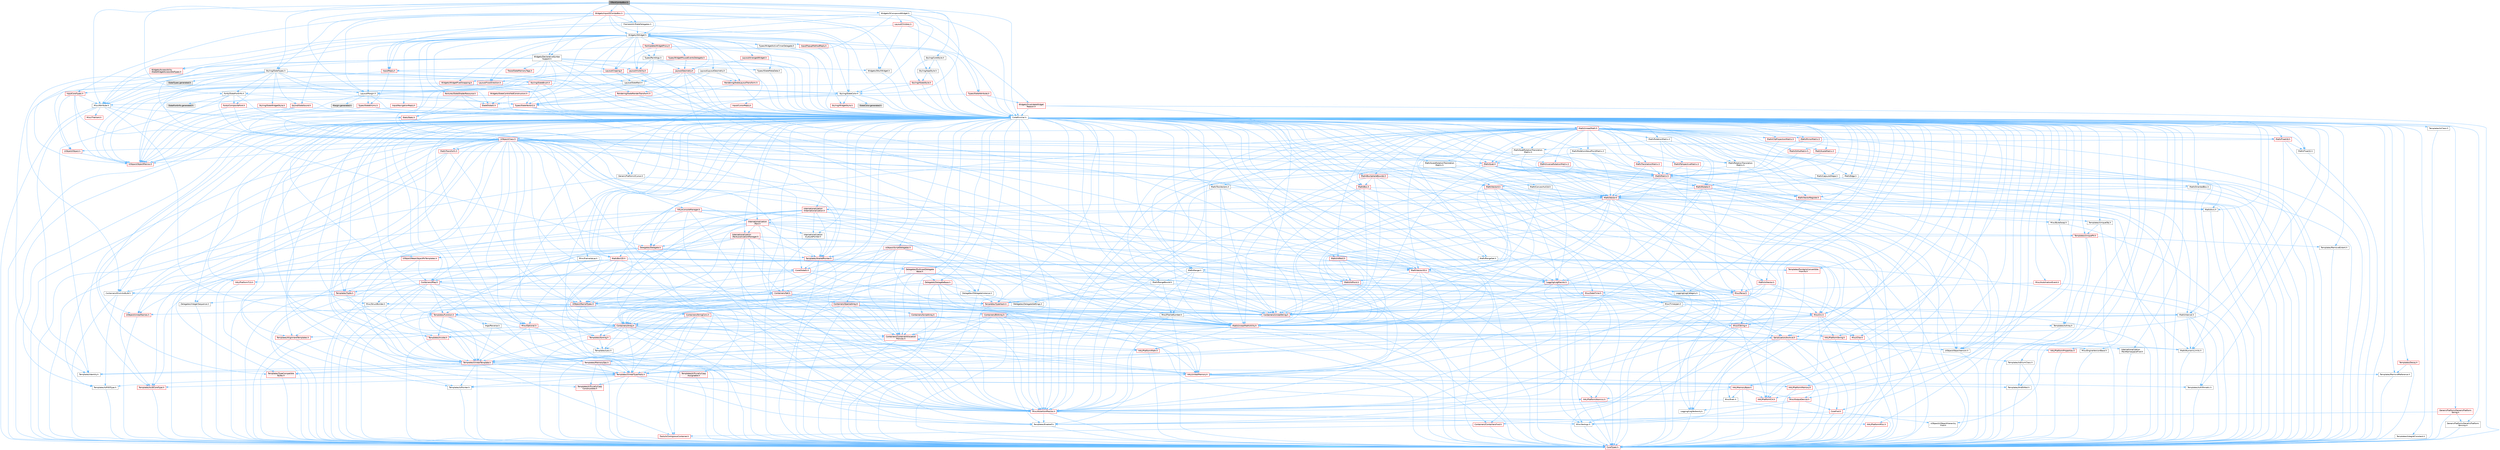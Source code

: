 digraph "STextComboBox.h"
{
 // INTERACTIVE_SVG=YES
 // LATEX_PDF_SIZE
  bgcolor="transparent";
  edge [fontname=Helvetica,fontsize=10,labelfontname=Helvetica,labelfontsize=10];
  node [fontname=Helvetica,fontsize=10,shape=box,height=0.2,width=0.4];
  Node1 [id="Node000001",label="STextComboBox.h",height=0.2,width=0.4,color="gray40", fillcolor="grey60", style="filled", fontcolor="black",tooltip=" "];
  Node1 -> Node2 [id="edge1_Node000001_Node000002",color="steelblue1",style="solid",tooltip=" "];
  Node2 [id="Node000002",label="CoreMinimal.h",height=0.2,width=0.4,color="grey40", fillcolor="white", style="filled",URL="$d7/d67/CoreMinimal_8h.html",tooltip=" "];
  Node2 -> Node3 [id="edge2_Node000002_Node000003",color="steelblue1",style="solid",tooltip=" "];
  Node3 [id="Node000003",label="CoreTypes.h",height=0.2,width=0.4,color="red", fillcolor="#FFF0F0", style="filled",URL="$dc/dec/CoreTypes_8h.html",tooltip=" "];
  Node2 -> Node17 [id="edge3_Node000002_Node000017",color="steelblue1",style="solid",tooltip=" "];
  Node17 [id="Node000017",label="CoreFwd.h",height=0.2,width=0.4,color="red", fillcolor="#FFF0F0", style="filled",URL="$d1/d1e/CoreFwd_8h.html",tooltip=" "];
  Node17 -> Node3 [id="edge4_Node000017_Node000003",color="steelblue1",style="solid",tooltip=" "];
  Node17 -> Node18 [id="edge5_Node000017_Node000018",color="steelblue1",style="solid",tooltip=" "];
  Node18 [id="Node000018",label="Containers/ContainersFwd.h",height=0.2,width=0.4,color="red", fillcolor="#FFF0F0", style="filled",URL="$d4/d0a/ContainersFwd_8h.html",tooltip=" "];
  Node18 -> Node3 [id="edge6_Node000018_Node000003",color="steelblue1",style="solid",tooltip=" "];
  Node18 -> Node19 [id="edge7_Node000018_Node000019",color="steelblue1",style="solid",tooltip=" "];
  Node19 [id="Node000019",label="Traits/IsContiguousContainer.h",height=0.2,width=0.4,color="red", fillcolor="#FFF0F0", style="filled",URL="$d5/d3c/IsContiguousContainer_8h.html",tooltip=" "];
  Node19 -> Node3 [id="edge8_Node000019_Node000003",color="steelblue1",style="solid",tooltip=" "];
  Node17 -> Node23 [id="edge9_Node000017_Node000023",color="steelblue1",style="solid",tooltip=" "];
  Node23 [id="Node000023",label="UObject/UObjectHierarchy\lFwd.h",height=0.2,width=0.4,color="grey40", fillcolor="white", style="filled",URL="$d3/d13/UObjectHierarchyFwd_8h.html",tooltip=" "];
  Node2 -> Node23 [id="edge10_Node000002_Node000023",color="steelblue1",style="solid",tooltip=" "];
  Node2 -> Node18 [id="edge11_Node000002_Node000018",color="steelblue1",style="solid",tooltip=" "];
  Node2 -> Node24 [id="edge12_Node000002_Node000024",color="steelblue1",style="solid",tooltip=" "];
  Node24 [id="Node000024",label="Misc/VarArgs.h",height=0.2,width=0.4,color="grey40", fillcolor="white", style="filled",URL="$d5/d6f/VarArgs_8h.html",tooltip=" "];
  Node24 -> Node3 [id="edge13_Node000024_Node000003",color="steelblue1",style="solid",tooltip=" "];
  Node2 -> Node25 [id="edge14_Node000002_Node000025",color="steelblue1",style="solid",tooltip=" "];
  Node25 [id="Node000025",label="Logging/LogVerbosity.h",height=0.2,width=0.4,color="grey40", fillcolor="white", style="filled",URL="$d2/d8f/LogVerbosity_8h.html",tooltip=" "];
  Node25 -> Node3 [id="edge15_Node000025_Node000003",color="steelblue1",style="solid",tooltip=" "];
  Node2 -> Node26 [id="edge16_Node000002_Node000026",color="steelblue1",style="solid",tooltip=" "];
  Node26 [id="Node000026",label="Misc/OutputDevice.h",height=0.2,width=0.4,color="red", fillcolor="#FFF0F0", style="filled",URL="$d7/d32/OutputDevice_8h.html",tooltip=" "];
  Node26 -> Node17 [id="edge17_Node000026_Node000017",color="steelblue1",style="solid",tooltip=" "];
  Node26 -> Node3 [id="edge18_Node000026_Node000003",color="steelblue1",style="solid",tooltip=" "];
  Node26 -> Node25 [id="edge19_Node000026_Node000025",color="steelblue1",style="solid",tooltip=" "];
  Node26 -> Node24 [id="edge20_Node000026_Node000024",color="steelblue1",style="solid",tooltip=" "];
  Node2 -> Node32 [id="edge21_Node000002_Node000032",color="steelblue1",style="solid",tooltip=" "];
  Node32 [id="Node000032",label="HAL/PlatformCrt.h",height=0.2,width=0.4,color="red", fillcolor="#FFF0F0", style="filled",URL="$d8/d75/PlatformCrt_8h.html",tooltip=" "];
  Node2 -> Node42 [id="edge22_Node000002_Node000042",color="steelblue1",style="solid",tooltip=" "];
  Node42 [id="Node000042",label="HAL/PlatformMisc.h",height=0.2,width=0.4,color="red", fillcolor="#FFF0F0", style="filled",URL="$d0/df5/PlatformMisc_8h.html",tooltip=" "];
  Node42 -> Node3 [id="edge23_Node000042_Node000003",color="steelblue1",style="solid",tooltip=" "];
  Node2 -> Node61 [id="edge24_Node000002_Node000061",color="steelblue1",style="solid",tooltip=" "];
  Node61 [id="Node000061",label="Misc/AssertionMacros.h",height=0.2,width=0.4,color="red", fillcolor="#FFF0F0", style="filled",URL="$d0/dfa/AssertionMacros_8h.html",tooltip=" "];
  Node61 -> Node3 [id="edge25_Node000061_Node000003",color="steelblue1",style="solid",tooltip=" "];
  Node61 -> Node42 [id="edge26_Node000061_Node000042",color="steelblue1",style="solid",tooltip=" "];
  Node61 -> Node62 [id="edge27_Node000061_Node000062",color="steelblue1",style="solid",tooltip=" "];
  Node62 [id="Node000062",label="Templates/EnableIf.h",height=0.2,width=0.4,color="grey40", fillcolor="white", style="filled",URL="$d7/d60/EnableIf_8h.html",tooltip=" "];
  Node62 -> Node3 [id="edge28_Node000062_Node000003",color="steelblue1",style="solid",tooltip=" "];
  Node61 -> Node24 [id="edge29_Node000061_Node000024",color="steelblue1",style="solid",tooltip=" "];
  Node2 -> Node70 [id="edge30_Node000002_Node000070",color="steelblue1",style="solid",tooltip=" "];
  Node70 [id="Node000070",label="Templates/IsPointer.h",height=0.2,width=0.4,color="grey40", fillcolor="white", style="filled",URL="$d7/d05/IsPointer_8h.html",tooltip=" "];
  Node70 -> Node3 [id="edge31_Node000070_Node000003",color="steelblue1",style="solid",tooltip=" "];
  Node2 -> Node71 [id="edge32_Node000002_Node000071",color="steelblue1",style="solid",tooltip=" "];
  Node71 [id="Node000071",label="HAL/PlatformMemory.h",height=0.2,width=0.4,color="red", fillcolor="#FFF0F0", style="filled",URL="$de/d68/PlatformMemory_8h.html",tooltip=" "];
  Node71 -> Node3 [id="edge33_Node000071_Node000003",color="steelblue1",style="solid",tooltip=" "];
  Node2 -> Node54 [id="edge34_Node000002_Node000054",color="steelblue1",style="solid",tooltip=" "];
  Node54 [id="Node000054",label="HAL/PlatformAtomics.h",height=0.2,width=0.4,color="red", fillcolor="#FFF0F0", style="filled",URL="$d3/d36/PlatformAtomics_8h.html",tooltip=" "];
  Node54 -> Node3 [id="edge35_Node000054_Node000003",color="steelblue1",style="solid",tooltip=" "];
  Node2 -> Node76 [id="edge36_Node000002_Node000076",color="steelblue1",style="solid",tooltip=" "];
  Node76 [id="Node000076",label="Misc/Exec.h",height=0.2,width=0.4,color="grey40", fillcolor="white", style="filled",URL="$de/ddb/Exec_8h.html",tooltip=" "];
  Node76 -> Node3 [id="edge37_Node000076_Node000003",color="steelblue1",style="solid",tooltip=" "];
  Node76 -> Node61 [id="edge38_Node000076_Node000061",color="steelblue1",style="solid",tooltip=" "];
  Node2 -> Node77 [id="edge39_Node000002_Node000077",color="steelblue1",style="solid",tooltip=" "];
  Node77 [id="Node000077",label="HAL/MemoryBase.h",height=0.2,width=0.4,color="red", fillcolor="#FFF0F0", style="filled",URL="$d6/d9f/MemoryBase_8h.html",tooltip=" "];
  Node77 -> Node3 [id="edge40_Node000077_Node000003",color="steelblue1",style="solid",tooltip=" "];
  Node77 -> Node54 [id="edge41_Node000077_Node000054",color="steelblue1",style="solid",tooltip=" "];
  Node77 -> Node32 [id="edge42_Node000077_Node000032",color="steelblue1",style="solid",tooltip=" "];
  Node77 -> Node76 [id="edge43_Node000077_Node000076",color="steelblue1",style="solid",tooltip=" "];
  Node77 -> Node26 [id="edge44_Node000077_Node000026",color="steelblue1",style="solid",tooltip=" "];
  Node2 -> Node87 [id="edge45_Node000002_Node000087",color="steelblue1",style="solid",tooltip=" "];
  Node87 [id="Node000087",label="HAL/UnrealMemory.h",height=0.2,width=0.4,color="red", fillcolor="#FFF0F0", style="filled",URL="$d9/d96/UnrealMemory_8h.html",tooltip=" "];
  Node87 -> Node3 [id="edge46_Node000087_Node000003",color="steelblue1",style="solid",tooltip=" "];
  Node87 -> Node77 [id="edge47_Node000087_Node000077",color="steelblue1",style="solid",tooltip=" "];
  Node87 -> Node71 [id="edge48_Node000087_Node000071",color="steelblue1",style="solid",tooltip=" "];
  Node87 -> Node70 [id="edge49_Node000087_Node000070",color="steelblue1",style="solid",tooltip=" "];
  Node2 -> Node89 [id="edge50_Node000002_Node000089",color="steelblue1",style="solid",tooltip=" "];
  Node89 [id="Node000089",label="Templates/IsArithmetic.h",height=0.2,width=0.4,color="grey40", fillcolor="white", style="filled",URL="$d2/d5d/IsArithmetic_8h.html",tooltip=" "];
  Node89 -> Node3 [id="edge51_Node000089_Node000003",color="steelblue1",style="solid",tooltip=" "];
  Node2 -> Node83 [id="edge52_Node000002_Node000083",color="steelblue1",style="solid",tooltip=" "];
  Node83 [id="Node000083",label="Templates/AndOrNot.h",height=0.2,width=0.4,color="grey40", fillcolor="white", style="filled",URL="$db/d0a/AndOrNot_8h.html",tooltip=" "];
  Node83 -> Node3 [id="edge53_Node000083_Node000003",color="steelblue1",style="solid",tooltip=" "];
  Node2 -> Node90 [id="edge54_Node000002_Node000090",color="steelblue1",style="solid",tooltip=" "];
  Node90 [id="Node000090",label="Templates/IsPODType.h",height=0.2,width=0.4,color="grey40", fillcolor="white", style="filled",URL="$d7/db1/IsPODType_8h.html",tooltip=" "];
  Node90 -> Node3 [id="edge55_Node000090_Node000003",color="steelblue1",style="solid",tooltip=" "];
  Node2 -> Node91 [id="edge56_Node000002_Node000091",color="steelblue1",style="solid",tooltip=" "];
  Node91 [id="Node000091",label="Templates/IsUECoreType.h",height=0.2,width=0.4,color="red", fillcolor="#FFF0F0", style="filled",URL="$d1/db8/IsUECoreType_8h.html",tooltip=" "];
  Node91 -> Node3 [id="edge57_Node000091_Node000003",color="steelblue1",style="solid",tooltip=" "];
  Node2 -> Node84 [id="edge58_Node000002_Node000084",color="steelblue1",style="solid",tooltip=" "];
  Node84 [id="Node000084",label="Templates/IsTriviallyCopy\lConstructible.h",height=0.2,width=0.4,color="red", fillcolor="#FFF0F0", style="filled",URL="$d3/d78/IsTriviallyCopyConstructible_8h.html",tooltip=" "];
  Node84 -> Node3 [id="edge59_Node000084_Node000003",color="steelblue1",style="solid",tooltip=" "];
  Node2 -> Node92 [id="edge60_Node000002_Node000092",color="steelblue1",style="solid",tooltip=" "];
  Node92 [id="Node000092",label="Templates/UnrealTypeTraits.h",height=0.2,width=0.4,color="red", fillcolor="#FFF0F0", style="filled",URL="$d2/d2d/UnrealTypeTraits_8h.html",tooltip=" "];
  Node92 -> Node3 [id="edge61_Node000092_Node000003",color="steelblue1",style="solid",tooltip=" "];
  Node92 -> Node70 [id="edge62_Node000092_Node000070",color="steelblue1",style="solid",tooltip=" "];
  Node92 -> Node61 [id="edge63_Node000092_Node000061",color="steelblue1",style="solid",tooltip=" "];
  Node92 -> Node83 [id="edge64_Node000092_Node000083",color="steelblue1",style="solid",tooltip=" "];
  Node92 -> Node62 [id="edge65_Node000092_Node000062",color="steelblue1",style="solid",tooltip=" "];
  Node92 -> Node89 [id="edge66_Node000092_Node000089",color="steelblue1",style="solid",tooltip=" "];
  Node92 -> Node90 [id="edge67_Node000092_Node000090",color="steelblue1",style="solid",tooltip=" "];
  Node92 -> Node91 [id="edge68_Node000092_Node000091",color="steelblue1",style="solid",tooltip=" "];
  Node92 -> Node84 [id="edge69_Node000092_Node000084",color="steelblue1",style="solid",tooltip=" "];
  Node2 -> Node62 [id="edge70_Node000002_Node000062",color="steelblue1",style="solid",tooltip=" "];
  Node2 -> Node94 [id="edge71_Node000002_Node000094",color="steelblue1",style="solid",tooltip=" "];
  Node94 [id="Node000094",label="Templates/RemoveReference.h",height=0.2,width=0.4,color="grey40", fillcolor="white", style="filled",URL="$da/dbe/RemoveReference_8h.html",tooltip=" "];
  Node94 -> Node3 [id="edge72_Node000094_Node000003",color="steelblue1",style="solid",tooltip=" "];
  Node2 -> Node95 [id="edge73_Node000002_Node000095",color="steelblue1",style="solid",tooltip=" "];
  Node95 [id="Node000095",label="Templates/IntegralConstant.h",height=0.2,width=0.4,color="grey40", fillcolor="white", style="filled",URL="$db/d1b/IntegralConstant_8h.html",tooltip=" "];
  Node95 -> Node3 [id="edge74_Node000095_Node000003",color="steelblue1",style="solid",tooltip=" "];
  Node2 -> Node96 [id="edge75_Node000002_Node000096",color="steelblue1",style="solid",tooltip=" "];
  Node96 [id="Node000096",label="Templates/IsClass.h",height=0.2,width=0.4,color="grey40", fillcolor="white", style="filled",URL="$db/dcb/IsClass_8h.html",tooltip=" "];
  Node96 -> Node3 [id="edge76_Node000096_Node000003",color="steelblue1",style="solid",tooltip=" "];
  Node2 -> Node97 [id="edge77_Node000002_Node000097",color="steelblue1",style="solid",tooltip=" "];
  Node97 [id="Node000097",label="Templates/TypeCompatible\lBytes.h",height=0.2,width=0.4,color="red", fillcolor="#FFF0F0", style="filled",URL="$df/d0a/TypeCompatibleBytes_8h.html",tooltip=" "];
  Node97 -> Node3 [id="edge78_Node000097_Node000003",color="steelblue1",style="solid",tooltip=" "];
  Node2 -> Node19 [id="edge79_Node000002_Node000019",color="steelblue1",style="solid",tooltip=" "];
  Node2 -> Node98 [id="edge80_Node000002_Node000098",color="steelblue1",style="solid",tooltip=" "];
  Node98 [id="Node000098",label="Templates/UnrealTemplate.h",height=0.2,width=0.4,color="red", fillcolor="#FFF0F0", style="filled",URL="$d4/d24/UnrealTemplate_8h.html",tooltip=" "];
  Node98 -> Node3 [id="edge81_Node000098_Node000003",color="steelblue1",style="solid",tooltip=" "];
  Node98 -> Node70 [id="edge82_Node000098_Node000070",color="steelblue1",style="solid",tooltip=" "];
  Node98 -> Node87 [id="edge83_Node000098_Node000087",color="steelblue1",style="solid",tooltip=" "];
  Node98 -> Node92 [id="edge84_Node000098_Node000092",color="steelblue1",style="solid",tooltip=" "];
  Node98 -> Node94 [id="edge85_Node000098_Node000094",color="steelblue1",style="solid",tooltip=" "];
  Node98 -> Node97 [id="edge86_Node000098_Node000097",color="steelblue1",style="solid",tooltip=" "];
  Node98 -> Node65 [id="edge87_Node000098_Node000065",color="steelblue1",style="solid",tooltip=" "];
  Node65 [id="Node000065",label="Templates/Identity.h",height=0.2,width=0.4,color="grey40", fillcolor="white", style="filled",URL="$d0/dd5/Identity_8h.html",tooltip=" "];
  Node98 -> Node19 [id="edge88_Node000098_Node000019",color="steelblue1",style="solid",tooltip=" "];
  Node2 -> Node47 [id="edge89_Node000002_Node000047",color="steelblue1",style="solid",tooltip=" "];
  Node47 [id="Node000047",label="Math/NumericLimits.h",height=0.2,width=0.4,color="grey40", fillcolor="white", style="filled",URL="$df/d1b/NumericLimits_8h.html",tooltip=" "];
  Node47 -> Node3 [id="edge90_Node000047_Node000003",color="steelblue1",style="solid",tooltip=" "];
  Node2 -> Node102 [id="edge91_Node000002_Node000102",color="steelblue1",style="solid",tooltip=" "];
  Node102 [id="Node000102",label="HAL/PlatformMath.h",height=0.2,width=0.4,color="red", fillcolor="#FFF0F0", style="filled",URL="$dc/d53/PlatformMath_8h.html",tooltip=" "];
  Node102 -> Node3 [id="edge92_Node000102_Node000003",color="steelblue1",style="solid",tooltip=" "];
  Node2 -> Node85 [id="edge93_Node000002_Node000085",color="steelblue1",style="solid",tooltip=" "];
  Node85 [id="Node000085",label="Templates/IsTriviallyCopy\lAssignable.h",height=0.2,width=0.4,color="red", fillcolor="#FFF0F0", style="filled",URL="$d2/df2/IsTriviallyCopyAssignable_8h.html",tooltip=" "];
  Node85 -> Node3 [id="edge94_Node000085_Node000003",color="steelblue1",style="solid",tooltip=" "];
  Node2 -> Node110 [id="edge95_Node000002_Node000110",color="steelblue1",style="solid",tooltip=" "];
  Node110 [id="Node000110",label="Templates/MemoryOps.h",height=0.2,width=0.4,color="red", fillcolor="#FFF0F0", style="filled",URL="$db/dea/MemoryOps_8h.html",tooltip=" "];
  Node110 -> Node3 [id="edge96_Node000110_Node000003",color="steelblue1",style="solid",tooltip=" "];
  Node110 -> Node87 [id="edge97_Node000110_Node000087",color="steelblue1",style="solid",tooltip=" "];
  Node110 -> Node85 [id="edge98_Node000110_Node000085",color="steelblue1",style="solid",tooltip=" "];
  Node110 -> Node84 [id="edge99_Node000110_Node000084",color="steelblue1",style="solid",tooltip=" "];
  Node110 -> Node92 [id="edge100_Node000110_Node000092",color="steelblue1",style="solid",tooltip=" "];
  Node2 -> Node111 [id="edge101_Node000002_Node000111",color="steelblue1",style="solid",tooltip=" "];
  Node111 [id="Node000111",label="Containers/ContainerAllocation\lPolicies.h",height=0.2,width=0.4,color="red", fillcolor="#FFF0F0", style="filled",URL="$d7/dff/ContainerAllocationPolicies_8h.html",tooltip=" "];
  Node111 -> Node3 [id="edge102_Node000111_Node000003",color="steelblue1",style="solid",tooltip=" "];
  Node111 -> Node111 [id="edge103_Node000111_Node000111",color="steelblue1",style="solid",tooltip=" "];
  Node111 -> Node102 [id="edge104_Node000111_Node000102",color="steelblue1",style="solid",tooltip=" "];
  Node111 -> Node87 [id="edge105_Node000111_Node000087",color="steelblue1",style="solid",tooltip=" "];
  Node111 -> Node47 [id="edge106_Node000111_Node000047",color="steelblue1",style="solid",tooltip=" "];
  Node111 -> Node61 [id="edge107_Node000111_Node000061",color="steelblue1",style="solid",tooltip=" "];
  Node111 -> Node110 [id="edge108_Node000111_Node000110",color="steelblue1",style="solid",tooltip=" "];
  Node111 -> Node97 [id="edge109_Node000111_Node000097",color="steelblue1",style="solid",tooltip=" "];
  Node2 -> Node114 [id="edge110_Node000002_Node000114",color="steelblue1",style="solid",tooltip=" "];
  Node114 [id="Node000114",label="Templates/IsEnumClass.h",height=0.2,width=0.4,color="grey40", fillcolor="white", style="filled",URL="$d7/d15/IsEnumClass_8h.html",tooltip=" "];
  Node114 -> Node3 [id="edge111_Node000114_Node000003",color="steelblue1",style="solid",tooltip=" "];
  Node114 -> Node83 [id="edge112_Node000114_Node000083",color="steelblue1",style="solid",tooltip=" "];
  Node2 -> Node115 [id="edge113_Node000002_Node000115",color="steelblue1",style="solid",tooltip=" "];
  Node115 [id="Node000115",label="HAL/PlatformProperties.h",height=0.2,width=0.4,color="red", fillcolor="#FFF0F0", style="filled",URL="$d9/db0/PlatformProperties_8h.html",tooltip=" "];
  Node115 -> Node3 [id="edge114_Node000115_Node000003",color="steelblue1",style="solid",tooltip=" "];
  Node2 -> Node118 [id="edge115_Node000002_Node000118",color="steelblue1",style="solid",tooltip=" "];
  Node118 [id="Node000118",label="Misc/EngineVersionBase.h",height=0.2,width=0.4,color="grey40", fillcolor="white", style="filled",URL="$d5/d2b/EngineVersionBase_8h.html",tooltip=" "];
  Node118 -> Node3 [id="edge116_Node000118_Node000003",color="steelblue1",style="solid",tooltip=" "];
  Node2 -> Node119 [id="edge117_Node000002_Node000119",color="steelblue1",style="solid",tooltip=" "];
  Node119 [id="Node000119",label="Internationalization\l/TextNamespaceFwd.h",height=0.2,width=0.4,color="grey40", fillcolor="white", style="filled",URL="$d8/d97/TextNamespaceFwd_8h.html",tooltip=" "];
  Node119 -> Node3 [id="edge118_Node000119_Node000003",color="steelblue1",style="solid",tooltip=" "];
  Node2 -> Node120 [id="edge119_Node000002_Node000120",color="steelblue1",style="solid",tooltip=" "];
  Node120 [id="Node000120",label="Serialization/Archive.h",height=0.2,width=0.4,color="red", fillcolor="#FFF0F0", style="filled",URL="$d7/d3b/Archive_8h.html",tooltip=" "];
  Node120 -> Node17 [id="edge120_Node000120_Node000017",color="steelblue1",style="solid",tooltip=" "];
  Node120 -> Node3 [id="edge121_Node000120_Node000003",color="steelblue1",style="solid",tooltip=" "];
  Node120 -> Node115 [id="edge122_Node000120_Node000115",color="steelblue1",style="solid",tooltip=" "];
  Node120 -> Node119 [id="edge123_Node000120_Node000119",color="steelblue1",style="solid",tooltip=" "];
  Node120 -> Node61 [id="edge124_Node000120_Node000061",color="steelblue1",style="solid",tooltip=" "];
  Node120 -> Node118 [id="edge125_Node000120_Node000118",color="steelblue1",style="solid",tooltip=" "];
  Node120 -> Node24 [id="edge126_Node000120_Node000024",color="steelblue1",style="solid",tooltip=" "];
  Node120 -> Node62 [id="edge127_Node000120_Node000062",color="steelblue1",style="solid",tooltip=" "];
  Node120 -> Node114 [id="edge128_Node000120_Node000114",color="steelblue1",style="solid",tooltip=" "];
  Node120 -> Node98 [id="edge129_Node000120_Node000098",color="steelblue1",style="solid",tooltip=" "];
  Node120 -> Node123 [id="edge130_Node000120_Node000123",color="steelblue1",style="solid",tooltip=" "];
  Node123 [id="Node000123",label="UObject/ObjectVersion.h",height=0.2,width=0.4,color="grey40", fillcolor="white", style="filled",URL="$da/d63/ObjectVersion_8h.html",tooltip=" "];
  Node123 -> Node3 [id="edge131_Node000123_Node000003",color="steelblue1",style="solid",tooltip=" "];
  Node2 -> Node124 [id="edge132_Node000002_Node000124",color="steelblue1",style="solid",tooltip=" "];
  Node124 [id="Node000124",label="Templates/Less.h",height=0.2,width=0.4,color="grey40", fillcolor="white", style="filled",URL="$de/dc8/Less_8h.html",tooltip=" "];
  Node124 -> Node3 [id="edge133_Node000124_Node000003",color="steelblue1",style="solid",tooltip=" "];
  Node124 -> Node98 [id="edge134_Node000124_Node000098",color="steelblue1",style="solid",tooltip=" "];
  Node2 -> Node125 [id="edge135_Node000002_Node000125",color="steelblue1",style="solid",tooltip=" "];
  Node125 [id="Node000125",label="Templates/Sorting.h",height=0.2,width=0.4,color="red", fillcolor="#FFF0F0", style="filled",URL="$d3/d9e/Sorting_8h.html",tooltip=" "];
  Node125 -> Node3 [id="edge136_Node000125_Node000003",color="steelblue1",style="solid",tooltip=" "];
  Node125 -> Node102 [id="edge137_Node000125_Node000102",color="steelblue1",style="solid",tooltip=" "];
  Node125 -> Node124 [id="edge138_Node000125_Node000124",color="steelblue1",style="solid",tooltip=" "];
  Node2 -> Node136 [id="edge139_Node000002_Node000136",color="steelblue1",style="solid",tooltip=" "];
  Node136 [id="Node000136",label="Misc/Char.h",height=0.2,width=0.4,color="red", fillcolor="#FFF0F0", style="filled",URL="$d0/d58/Char_8h.html",tooltip=" "];
  Node136 -> Node3 [id="edge140_Node000136_Node000003",color="steelblue1",style="solid",tooltip=" "];
  Node2 -> Node139 [id="edge141_Node000002_Node000139",color="steelblue1",style="solid",tooltip=" "];
  Node139 [id="Node000139",label="GenericPlatform/GenericPlatform\lStricmp.h",height=0.2,width=0.4,color="grey40", fillcolor="white", style="filled",URL="$d2/d86/GenericPlatformStricmp_8h.html",tooltip=" "];
  Node139 -> Node3 [id="edge142_Node000139_Node000003",color="steelblue1",style="solid",tooltip=" "];
  Node2 -> Node140 [id="edge143_Node000002_Node000140",color="steelblue1",style="solid",tooltip=" "];
  Node140 [id="Node000140",label="GenericPlatform/GenericPlatform\lString.h",height=0.2,width=0.4,color="red", fillcolor="#FFF0F0", style="filled",URL="$dd/d20/GenericPlatformString_8h.html",tooltip=" "];
  Node140 -> Node3 [id="edge144_Node000140_Node000003",color="steelblue1",style="solid",tooltip=" "];
  Node140 -> Node139 [id="edge145_Node000140_Node000139",color="steelblue1",style="solid",tooltip=" "];
  Node140 -> Node62 [id="edge146_Node000140_Node000062",color="steelblue1",style="solid",tooltip=" "];
  Node2 -> Node73 [id="edge147_Node000002_Node000073",color="steelblue1",style="solid",tooltip=" "];
  Node73 [id="Node000073",label="HAL/PlatformString.h",height=0.2,width=0.4,color="red", fillcolor="#FFF0F0", style="filled",URL="$db/db5/PlatformString_8h.html",tooltip=" "];
  Node73 -> Node3 [id="edge148_Node000073_Node000003",color="steelblue1",style="solid",tooltip=" "];
  Node2 -> Node143 [id="edge149_Node000002_Node000143",color="steelblue1",style="solid",tooltip=" "];
  Node143 [id="Node000143",label="Misc/CString.h",height=0.2,width=0.4,color="red", fillcolor="#FFF0F0", style="filled",URL="$d2/d49/CString_8h.html",tooltip=" "];
  Node143 -> Node3 [id="edge150_Node000143_Node000003",color="steelblue1",style="solid",tooltip=" "];
  Node143 -> Node32 [id="edge151_Node000143_Node000032",color="steelblue1",style="solid",tooltip=" "];
  Node143 -> Node73 [id="edge152_Node000143_Node000073",color="steelblue1",style="solid",tooltip=" "];
  Node143 -> Node61 [id="edge153_Node000143_Node000061",color="steelblue1",style="solid",tooltip=" "];
  Node143 -> Node136 [id="edge154_Node000143_Node000136",color="steelblue1",style="solid",tooltip=" "];
  Node143 -> Node24 [id="edge155_Node000143_Node000024",color="steelblue1",style="solid",tooltip=" "];
  Node2 -> Node144 [id="edge156_Node000002_Node000144",color="steelblue1",style="solid",tooltip=" "];
  Node144 [id="Node000144",label="Misc/Crc.h",height=0.2,width=0.4,color="red", fillcolor="#FFF0F0", style="filled",URL="$d4/dd2/Crc_8h.html",tooltip=" "];
  Node144 -> Node3 [id="edge157_Node000144_Node000003",color="steelblue1",style="solid",tooltip=" "];
  Node144 -> Node73 [id="edge158_Node000144_Node000073",color="steelblue1",style="solid",tooltip=" "];
  Node144 -> Node61 [id="edge159_Node000144_Node000061",color="steelblue1",style="solid",tooltip=" "];
  Node144 -> Node143 [id="edge160_Node000144_Node000143",color="steelblue1",style="solid",tooltip=" "];
  Node144 -> Node136 [id="edge161_Node000144_Node000136",color="steelblue1",style="solid",tooltip=" "];
  Node144 -> Node92 [id="edge162_Node000144_Node000092",color="steelblue1",style="solid",tooltip=" "];
  Node2 -> Node135 [id="edge163_Node000002_Node000135",color="steelblue1",style="solid",tooltip=" "];
  Node135 [id="Node000135",label="Math/UnrealMathUtility.h",height=0.2,width=0.4,color="red", fillcolor="#FFF0F0", style="filled",URL="$db/db8/UnrealMathUtility_8h.html",tooltip=" "];
  Node135 -> Node3 [id="edge164_Node000135_Node000003",color="steelblue1",style="solid",tooltip=" "];
  Node135 -> Node61 [id="edge165_Node000135_Node000061",color="steelblue1",style="solid",tooltip=" "];
  Node135 -> Node102 [id="edge166_Node000135_Node000102",color="steelblue1",style="solid",tooltip=" "];
  Node135 -> Node65 [id="edge167_Node000135_Node000065",color="steelblue1",style="solid",tooltip=" "];
  Node2 -> Node145 [id="edge168_Node000002_Node000145",color="steelblue1",style="solid",tooltip=" "];
  Node145 [id="Node000145",label="Containers/UnrealString.h",height=0.2,width=0.4,color="red", fillcolor="#FFF0F0", style="filled",URL="$d5/dba/UnrealString_8h.html",tooltip=" "];
  Node2 -> Node149 [id="edge169_Node000002_Node000149",color="steelblue1",style="solid",tooltip=" "];
  Node149 [id="Node000149",label="Containers/Array.h",height=0.2,width=0.4,color="red", fillcolor="#FFF0F0", style="filled",URL="$df/dd0/Array_8h.html",tooltip=" "];
  Node149 -> Node3 [id="edge170_Node000149_Node000003",color="steelblue1",style="solid",tooltip=" "];
  Node149 -> Node61 [id="edge171_Node000149_Node000061",color="steelblue1",style="solid",tooltip=" "];
  Node149 -> Node87 [id="edge172_Node000149_Node000087",color="steelblue1",style="solid",tooltip=" "];
  Node149 -> Node92 [id="edge173_Node000149_Node000092",color="steelblue1",style="solid",tooltip=" "];
  Node149 -> Node98 [id="edge174_Node000149_Node000098",color="steelblue1",style="solid",tooltip=" "];
  Node149 -> Node111 [id="edge175_Node000149_Node000111",color="steelblue1",style="solid",tooltip=" "];
  Node149 -> Node120 [id="edge176_Node000149_Node000120",color="steelblue1",style="solid",tooltip=" "];
  Node149 -> Node128 [id="edge177_Node000149_Node000128",color="steelblue1",style="solid",tooltip=" "];
  Node128 [id="Node000128",label="Templates/Invoke.h",height=0.2,width=0.4,color="red", fillcolor="#FFF0F0", style="filled",URL="$d7/deb/Invoke_8h.html",tooltip=" "];
  Node128 -> Node3 [id="edge178_Node000128_Node000003",color="steelblue1",style="solid",tooltip=" "];
  Node128 -> Node98 [id="edge179_Node000128_Node000098",color="steelblue1",style="solid",tooltip=" "];
  Node149 -> Node124 [id="edge180_Node000149_Node000124",color="steelblue1",style="solid",tooltip=" "];
  Node149 -> Node125 [id="edge181_Node000149_Node000125",color="steelblue1",style="solid",tooltip=" "];
  Node149 -> Node172 [id="edge182_Node000149_Node000172",color="steelblue1",style="solid",tooltip=" "];
  Node172 [id="Node000172",label="Templates/AlignmentTemplates.h",height=0.2,width=0.4,color="red", fillcolor="#FFF0F0", style="filled",URL="$dd/d32/AlignmentTemplates_8h.html",tooltip=" "];
  Node172 -> Node3 [id="edge183_Node000172_Node000003",color="steelblue1",style="solid",tooltip=" "];
  Node172 -> Node70 [id="edge184_Node000172_Node000070",color="steelblue1",style="solid",tooltip=" "];
  Node2 -> Node173 [id="edge185_Node000002_Node000173",color="steelblue1",style="solid",tooltip=" "];
  Node173 [id="Node000173",label="Misc/FrameNumber.h",height=0.2,width=0.4,color="grey40", fillcolor="white", style="filled",URL="$dd/dbd/FrameNumber_8h.html",tooltip=" "];
  Node173 -> Node3 [id="edge186_Node000173_Node000003",color="steelblue1",style="solid",tooltip=" "];
  Node173 -> Node47 [id="edge187_Node000173_Node000047",color="steelblue1",style="solid",tooltip=" "];
  Node173 -> Node135 [id="edge188_Node000173_Node000135",color="steelblue1",style="solid",tooltip=" "];
  Node173 -> Node62 [id="edge189_Node000173_Node000062",color="steelblue1",style="solid",tooltip=" "];
  Node173 -> Node92 [id="edge190_Node000173_Node000092",color="steelblue1",style="solid",tooltip=" "];
  Node2 -> Node174 [id="edge191_Node000002_Node000174",color="steelblue1",style="solid",tooltip=" "];
  Node174 [id="Node000174",label="Misc/Timespan.h",height=0.2,width=0.4,color="grey40", fillcolor="white", style="filled",URL="$da/dd9/Timespan_8h.html",tooltip=" "];
  Node174 -> Node3 [id="edge192_Node000174_Node000003",color="steelblue1",style="solid",tooltip=" "];
  Node174 -> Node175 [id="edge193_Node000174_Node000175",color="steelblue1",style="solid",tooltip=" "];
  Node175 [id="Node000175",label="Math/Interval.h",height=0.2,width=0.4,color="grey40", fillcolor="white", style="filled",URL="$d1/d55/Interval_8h.html",tooltip=" "];
  Node175 -> Node3 [id="edge194_Node000175_Node000003",color="steelblue1",style="solid",tooltip=" "];
  Node175 -> Node89 [id="edge195_Node000175_Node000089",color="steelblue1",style="solid",tooltip=" "];
  Node175 -> Node92 [id="edge196_Node000175_Node000092",color="steelblue1",style="solid",tooltip=" "];
  Node175 -> Node47 [id="edge197_Node000175_Node000047",color="steelblue1",style="solid",tooltip=" "];
  Node175 -> Node135 [id="edge198_Node000175_Node000135",color="steelblue1",style="solid",tooltip=" "];
  Node174 -> Node135 [id="edge199_Node000174_Node000135",color="steelblue1",style="solid",tooltip=" "];
  Node174 -> Node61 [id="edge200_Node000174_Node000061",color="steelblue1",style="solid",tooltip=" "];
  Node2 -> Node176 [id="edge201_Node000002_Node000176",color="steelblue1",style="solid",tooltip=" "];
  Node176 [id="Node000176",label="Containers/StringConv.h",height=0.2,width=0.4,color="red", fillcolor="#FFF0F0", style="filled",URL="$d3/ddf/StringConv_8h.html",tooltip=" "];
  Node176 -> Node3 [id="edge202_Node000176_Node000003",color="steelblue1",style="solid",tooltip=" "];
  Node176 -> Node61 [id="edge203_Node000176_Node000061",color="steelblue1",style="solid",tooltip=" "];
  Node176 -> Node111 [id="edge204_Node000176_Node000111",color="steelblue1",style="solid",tooltip=" "];
  Node176 -> Node149 [id="edge205_Node000176_Node000149",color="steelblue1",style="solid",tooltip=" "];
  Node176 -> Node143 [id="edge206_Node000176_Node000143",color="steelblue1",style="solid",tooltip=" "];
  Node176 -> Node177 [id="edge207_Node000176_Node000177",color="steelblue1",style="solid",tooltip=" "];
  Node177 [id="Node000177",label="Templates/IsArray.h",height=0.2,width=0.4,color="grey40", fillcolor="white", style="filled",URL="$d8/d8d/IsArray_8h.html",tooltip=" "];
  Node177 -> Node3 [id="edge208_Node000177_Node000003",color="steelblue1",style="solid",tooltip=" "];
  Node176 -> Node98 [id="edge209_Node000176_Node000098",color="steelblue1",style="solid",tooltip=" "];
  Node176 -> Node92 [id="edge210_Node000176_Node000092",color="steelblue1",style="solid",tooltip=" "];
  Node176 -> Node19 [id="edge211_Node000176_Node000019",color="steelblue1",style="solid",tooltip=" "];
  Node2 -> Node178 [id="edge212_Node000002_Node000178",color="steelblue1",style="solid",tooltip=" "];
  Node178 [id="Node000178",label="UObject/UnrealNames.h",height=0.2,width=0.4,color="red", fillcolor="#FFF0F0", style="filled",URL="$d8/db1/UnrealNames_8h.html",tooltip=" "];
  Node178 -> Node3 [id="edge213_Node000178_Node000003",color="steelblue1",style="solid",tooltip=" "];
  Node2 -> Node180 [id="edge214_Node000002_Node000180",color="steelblue1",style="solid",tooltip=" "];
  Node180 [id="Node000180",label="UObject/NameTypes.h",height=0.2,width=0.4,color="red", fillcolor="#FFF0F0", style="filled",URL="$d6/d35/NameTypes_8h.html",tooltip=" "];
  Node180 -> Node3 [id="edge215_Node000180_Node000003",color="steelblue1",style="solid",tooltip=" "];
  Node180 -> Node61 [id="edge216_Node000180_Node000061",color="steelblue1",style="solid",tooltip=" "];
  Node180 -> Node87 [id="edge217_Node000180_Node000087",color="steelblue1",style="solid",tooltip=" "];
  Node180 -> Node92 [id="edge218_Node000180_Node000092",color="steelblue1",style="solid",tooltip=" "];
  Node180 -> Node98 [id="edge219_Node000180_Node000098",color="steelblue1",style="solid",tooltip=" "];
  Node180 -> Node145 [id="edge220_Node000180_Node000145",color="steelblue1",style="solid",tooltip=" "];
  Node180 -> Node176 [id="edge221_Node000180_Node000176",color="steelblue1",style="solid",tooltip=" "];
  Node180 -> Node178 [id="edge222_Node000180_Node000178",color="steelblue1",style="solid",tooltip=" "];
  Node2 -> Node188 [id="edge223_Node000002_Node000188",color="steelblue1",style="solid",tooltip=" "];
  Node188 [id="Node000188",label="Misc/Parse.h",height=0.2,width=0.4,color="red", fillcolor="#FFF0F0", style="filled",URL="$dc/d71/Parse_8h.html",tooltip=" "];
  Node188 -> Node145 [id="edge224_Node000188_Node000145",color="steelblue1",style="solid",tooltip=" "];
  Node188 -> Node3 [id="edge225_Node000188_Node000003",color="steelblue1",style="solid",tooltip=" "];
  Node188 -> Node32 [id="edge226_Node000188_Node000032",color="steelblue1",style="solid",tooltip=" "];
  Node188 -> Node189 [id="edge227_Node000188_Node000189",color="steelblue1",style="solid",tooltip=" "];
  Node189 [id="Node000189",label="Templates/Function.h",height=0.2,width=0.4,color="red", fillcolor="#FFF0F0", style="filled",URL="$df/df5/Function_8h.html",tooltip=" "];
  Node189 -> Node3 [id="edge228_Node000189_Node000003",color="steelblue1",style="solid",tooltip=" "];
  Node189 -> Node61 [id="edge229_Node000189_Node000061",color="steelblue1",style="solid",tooltip=" "];
  Node189 -> Node87 [id="edge230_Node000189_Node000087",color="steelblue1",style="solid",tooltip=" "];
  Node189 -> Node92 [id="edge231_Node000189_Node000092",color="steelblue1",style="solid",tooltip=" "];
  Node189 -> Node128 [id="edge232_Node000189_Node000128",color="steelblue1",style="solid",tooltip=" "];
  Node189 -> Node98 [id="edge233_Node000189_Node000098",color="steelblue1",style="solid",tooltip=" "];
  Node189 -> Node135 [id="edge234_Node000189_Node000135",color="steelblue1",style="solid",tooltip=" "];
  Node2 -> Node172 [id="edge235_Node000002_Node000172",color="steelblue1",style="solid",tooltip=" "];
  Node2 -> Node191 [id="edge236_Node000002_Node000191",color="steelblue1",style="solid",tooltip=" "];
  Node191 [id="Node000191",label="Misc/StructBuilder.h",height=0.2,width=0.4,color="grey40", fillcolor="white", style="filled",URL="$d9/db3/StructBuilder_8h.html",tooltip=" "];
  Node191 -> Node3 [id="edge237_Node000191_Node000003",color="steelblue1",style="solid",tooltip=" "];
  Node191 -> Node135 [id="edge238_Node000191_Node000135",color="steelblue1",style="solid",tooltip=" "];
  Node191 -> Node172 [id="edge239_Node000191_Node000172",color="steelblue1",style="solid",tooltip=" "];
  Node2 -> Node104 [id="edge240_Node000002_Node000104",color="steelblue1",style="solid",tooltip=" "];
  Node104 [id="Node000104",label="Templates/Decay.h",height=0.2,width=0.4,color="red", fillcolor="#FFF0F0", style="filled",URL="$dd/d0f/Decay_8h.html",tooltip=" "];
  Node104 -> Node3 [id="edge241_Node000104_Node000003",color="steelblue1",style="solid",tooltip=" "];
  Node104 -> Node94 [id="edge242_Node000104_Node000094",color="steelblue1",style="solid",tooltip=" "];
  Node2 -> Node192 [id="edge243_Node000002_Node000192",color="steelblue1",style="solid",tooltip=" "];
  Node192 [id="Node000192",label="Templates/PointerIsConvertible\lFromTo.h",height=0.2,width=0.4,color="red", fillcolor="#FFF0F0", style="filled",URL="$d6/d65/PointerIsConvertibleFromTo_8h.html",tooltip=" "];
  Node192 -> Node3 [id="edge244_Node000192_Node000003",color="steelblue1",style="solid",tooltip=" "];
  Node2 -> Node128 [id="edge245_Node000002_Node000128",color="steelblue1",style="solid",tooltip=" "];
  Node2 -> Node189 [id="edge246_Node000002_Node000189",color="steelblue1",style="solid",tooltip=" "];
  Node2 -> Node161 [id="edge247_Node000002_Node000161",color="steelblue1",style="solid",tooltip=" "];
  Node161 [id="Node000161",label="Templates/TypeHash.h",height=0.2,width=0.4,color="red", fillcolor="#FFF0F0", style="filled",URL="$d1/d62/TypeHash_8h.html",tooltip=" "];
  Node161 -> Node3 [id="edge248_Node000161_Node000003",color="steelblue1",style="solid",tooltip=" "];
  Node161 -> Node144 [id="edge249_Node000161_Node000144",color="steelblue1",style="solid",tooltip=" "];
  Node2 -> Node193 [id="edge250_Node000002_Node000193",color="steelblue1",style="solid",tooltip=" "];
  Node193 [id="Node000193",label="Containers/ScriptArray.h",height=0.2,width=0.4,color="red", fillcolor="#FFF0F0", style="filled",URL="$dc/daf/ScriptArray_8h.html",tooltip=" "];
  Node193 -> Node3 [id="edge251_Node000193_Node000003",color="steelblue1",style="solid",tooltip=" "];
  Node193 -> Node61 [id="edge252_Node000193_Node000061",color="steelblue1",style="solid",tooltip=" "];
  Node193 -> Node87 [id="edge253_Node000193_Node000087",color="steelblue1",style="solid",tooltip=" "];
  Node193 -> Node111 [id="edge254_Node000193_Node000111",color="steelblue1",style="solid",tooltip=" "];
  Node193 -> Node149 [id="edge255_Node000193_Node000149",color="steelblue1",style="solid",tooltip=" "];
  Node2 -> Node194 [id="edge256_Node000002_Node000194",color="steelblue1",style="solid",tooltip=" "];
  Node194 [id="Node000194",label="Containers/BitArray.h",height=0.2,width=0.4,color="red", fillcolor="#FFF0F0", style="filled",URL="$d1/de4/BitArray_8h.html",tooltip=" "];
  Node194 -> Node111 [id="edge257_Node000194_Node000111",color="steelblue1",style="solid",tooltip=" "];
  Node194 -> Node3 [id="edge258_Node000194_Node000003",color="steelblue1",style="solid",tooltip=" "];
  Node194 -> Node54 [id="edge259_Node000194_Node000054",color="steelblue1",style="solid",tooltip=" "];
  Node194 -> Node87 [id="edge260_Node000194_Node000087",color="steelblue1",style="solid",tooltip=" "];
  Node194 -> Node135 [id="edge261_Node000194_Node000135",color="steelblue1",style="solid",tooltip=" "];
  Node194 -> Node61 [id="edge262_Node000194_Node000061",color="steelblue1",style="solid",tooltip=" "];
  Node194 -> Node120 [id="edge263_Node000194_Node000120",color="steelblue1",style="solid",tooltip=" "];
  Node194 -> Node62 [id="edge264_Node000194_Node000062",color="steelblue1",style="solid",tooltip=" "];
  Node194 -> Node128 [id="edge265_Node000194_Node000128",color="steelblue1",style="solid",tooltip=" "];
  Node194 -> Node98 [id="edge266_Node000194_Node000098",color="steelblue1",style="solid",tooltip=" "];
  Node194 -> Node92 [id="edge267_Node000194_Node000092",color="steelblue1",style="solid",tooltip=" "];
  Node2 -> Node195 [id="edge268_Node000002_Node000195",color="steelblue1",style="solid",tooltip=" "];
  Node195 [id="Node000195",label="Containers/SparseArray.h",height=0.2,width=0.4,color="red", fillcolor="#FFF0F0", style="filled",URL="$d5/dbf/SparseArray_8h.html",tooltip=" "];
  Node195 -> Node3 [id="edge269_Node000195_Node000003",color="steelblue1",style="solid",tooltip=" "];
  Node195 -> Node61 [id="edge270_Node000195_Node000061",color="steelblue1",style="solid",tooltip=" "];
  Node195 -> Node87 [id="edge271_Node000195_Node000087",color="steelblue1",style="solid",tooltip=" "];
  Node195 -> Node92 [id="edge272_Node000195_Node000092",color="steelblue1",style="solid",tooltip=" "];
  Node195 -> Node98 [id="edge273_Node000195_Node000098",color="steelblue1",style="solid",tooltip=" "];
  Node195 -> Node111 [id="edge274_Node000195_Node000111",color="steelblue1",style="solid",tooltip=" "];
  Node195 -> Node124 [id="edge275_Node000195_Node000124",color="steelblue1",style="solid",tooltip=" "];
  Node195 -> Node149 [id="edge276_Node000195_Node000149",color="steelblue1",style="solid",tooltip=" "];
  Node195 -> Node135 [id="edge277_Node000195_Node000135",color="steelblue1",style="solid",tooltip=" "];
  Node195 -> Node193 [id="edge278_Node000195_Node000193",color="steelblue1",style="solid",tooltip=" "];
  Node195 -> Node194 [id="edge279_Node000195_Node000194",color="steelblue1",style="solid",tooltip=" "];
  Node195 -> Node145 [id="edge280_Node000195_Node000145",color="steelblue1",style="solid",tooltip=" "];
  Node2 -> Node211 [id="edge281_Node000002_Node000211",color="steelblue1",style="solid",tooltip=" "];
  Node211 [id="Node000211",label="Containers/Set.h",height=0.2,width=0.4,color="red", fillcolor="#FFF0F0", style="filled",URL="$d4/d45/Set_8h.html",tooltip=" "];
  Node211 -> Node111 [id="edge282_Node000211_Node000111",color="steelblue1",style="solid",tooltip=" "];
  Node211 -> Node195 [id="edge283_Node000211_Node000195",color="steelblue1",style="solid",tooltip=" "];
  Node211 -> Node18 [id="edge284_Node000211_Node000018",color="steelblue1",style="solid",tooltip=" "];
  Node211 -> Node135 [id="edge285_Node000211_Node000135",color="steelblue1",style="solid",tooltip=" "];
  Node211 -> Node61 [id="edge286_Node000211_Node000061",color="steelblue1",style="solid",tooltip=" "];
  Node211 -> Node191 [id="edge287_Node000211_Node000191",color="steelblue1",style="solid",tooltip=" "];
  Node211 -> Node189 [id="edge288_Node000211_Node000189",color="steelblue1",style="solid",tooltip=" "];
  Node211 -> Node125 [id="edge289_Node000211_Node000125",color="steelblue1",style="solid",tooltip=" "];
  Node211 -> Node161 [id="edge290_Node000211_Node000161",color="steelblue1",style="solid",tooltip=" "];
  Node211 -> Node98 [id="edge291_Node000211_Node000098",color="steelblue1",style="solid",tooltip=" "];
  Node2 -> Node214 [id="edge292_Node000002_Node000214",color="steelblue1",style="solid",tooltip=" "];
  Node214 [id="Node000214",label="Algo/Reverse.h",height=0.2,width=0.4,color="grey40", fillcolor="white", style="filled",URL="$d5/d93/Reverse_8h.html",tooltip=" "];
  Node214 -> Node3 [id="edge293_Node000214_Node000003",color="steelblue1",style="solid",tooltip=" "];
  Node214 -> Node98 [id="edge294_Node000214_Node000098",color="steelblue1",style="solid",tooltip=" "];
  Node2 -> Node215 [id="edge295_Node000002_Node000215",color="steelblue1",style="solid",tooltip=" "];
  Node215 [id="Node000215",label="Containers/Map.h",height=0.2,width=0.4,color="red", fillcolor="#FFF0F0", style="filled",URL="$df/d79/Map_8h.html",tooltip=" "];
  Node215 -> Node3 [id="edge296_Node000215_Node000003",color="steelblue1",style="solid",tooltip=" "];
  Node215 -> Node214 [id="edge297_Node000215_Node000214",color="steelblue1",style="solid",tooltip=" "];
  Node215 -> Node211 [id="edge298_Node000215_Node000211",color="steelblue1",style="solid",tooltip=" "];
  Node215 -> Node145 [id="edge299_Node000215_Node000145",color="steelblue1",style="solid",tooltip=" "];
  Node215 -> Node61 [id="edge300_Node000215_Node000061",color="steelblue1",style="solid",tooltip=" "];
  Node215 -> Node191 [id="edge301_Node000215_Node000191",color="steelblue1",style="solid",tooltip=" "];
  Node215 -> Node189 [id="edge302_Node000215_Node000189",color="steelblue1",style="solid",tooltip=" "];
  Node215 -> Node125 [id="edge303_Node000215_Node000125",color="steelblue1",style="solid",tooltip=" "];
  Node215 -> Node216 [id="edge304_Node000215_Node000216",color="steelblue1",style="solid",tooltip=" "];
  Node216 [id="Node000216",label="Templates/Tuple.h",height=0.2,width=0.4,color="red", fillcolor="#FFF0F0", style="filled",URL="$d2/d4f/Tuple_8h.html",tooltip=" "];
  Node216 -> Node3 [id="edge305_Node000216_Node000003",color="steelblue1",style="solid",tooltip=" "];
  Node216 -> Node98 [id="edge306_Node000216_Node000098",color="steelblue1",style="solid",tooltip=" "];
  Node216 -> Node217 [id="edge307_Node000216_Node000217",color="steelblue1",style="solid",tooltip=" "];
  Node217 [id="Node000217",label="Delegates/IntegerSequence.h",height=0.2,width=0.4,color="grey40", fillcolor="white", style="filled",URL="$d2/dcc/IntegerSequence_8h.html",tooltip=" "];
  Node217 -> Node3 [id="edge308_Node000217_Node000003",color="steelblue1",style="solid",tooltip=" "];
  Node216 -> Node128 [id="edge309_Node000216_Node000128",color="steelblue1",style="solid",tooltip=" "];
  Node216 -> Node161 [id="edge310_Node000216_Node000161",color="steelblue1",style="solid",tooltip=" "];
  Node215 -> Node98 [id="edge311_Node000215_Node000098",color="steelblue1",style="solid",tooltip=" "];
  Node215 -> Node92 [id="edge312_Node000215_Node000092",color="steelblue1",style="solid",tooltip=" "];
  Node2 -> Node219 [id="edge313_Node000002_Node000219",color="steelblue1",style="solid",tooltip=" "];
  Node219 [id="Node000219",label="Math/IntPoint.h",height=0.2,width=0.4,color="red", fillcolor="#FFF0F0", style="filled",URL="$d3/df7/IntPoint_8h.html",tooltip=" "];
  Node219 -> Node3 [id="edge314_Node000219_Node000003",color="steelblue1",style="solid",tooltip=" "];
  Node219 -> Node61 [id="edge315_Node000219_Node000061",color="steelblue1",style="solid",tooltip=" "];
  Node219 -> Node188 [id="edge316_Node000219_Node000188",color="steelblue1",style="solid",tooltip=" "];
  Node219 -> Node135 [id="edge317_Node000219_Node000135",color="steelblue1",style="solid",tooltip=" "];
  Node219 -> Node145 [id="edge318_Node000219_Node000145",color="steelblue1",style="solid",tooltip=" "];
  Node219 -> Node161 [id="edge319_Node000219_Node000161",color="steelblue1",style="solid",tooltip=" "];
  Node2 -> Node221 [id="edge320_Node000002_Node000221",color="steelblue1",style="solid",tooltip=" "];
  Node221 [id="Node000221",label="Math/IntVector.h",height=0.2,width=0.4,color="red", fillcolor="#FFF0F0", style="filled",URL="$d7/d44/IntVector_8h.html",tooltip=" "];
  Node221 -> Node3 [id="edge321_Node000221_Node000003",color="steelblue1",style="solid",tooltip=" "];
  Node221 -> Node144 [id="edge322_Node000221_Node000144",color="steelblue1",style="solid",tooltip=" "];
  Node221 -> Node188 [id="edge323_Node000221_Node000188",color="steelblue1",style="solid",tooltip=" "];
  Node221 -> Node135 [id="edge324_Node000221_Node000135",color="steelblue1",style="solid",tooltip=" "];
  Node221 -> Node145 [id="edge325_Node000221_Node000145",color="steelblue1",style="solid",tooltip=" "];
  Node2 -> Node222 [id="edge326_Node000002_Node000222",color="steelblue1",style="solid",tooltip=" "];
  Node222 [id="Node000222",label="Logging/LogCategory.h",height=0.2,width=0.4,color="grey40", fillcolor="white", style="filled",URL="$d9/d36/LogCategory_8h.html",tooltip=" "];
  Node222 -> Node3 [id="edge327_Node000222_Node000003",color="steelblue1",style="solid",tooltip=" "];
  Node222 -> Node25 [id="edge328_Node000222_Node000025",color="steelblue1",style="solid",tooltip=" "];
  Node222 -> Node180 [id="edge329_Node000222_Node000180",color="steelblue1",style="solid",tooltip=" "];
  Node2 -> Node223 [id="edge330_Node000002_Node000223",color="steelblue1",style="solid",tooltip=" "];
  Node223 [id="Node000223",label="Logging/LogMacros.h",height=0.2,width=0.4,color="red", fillcolor="#FFF0F0", style="filled",URL="$d0/d16/LogMacros_8h.html",tooltip=" "];
  Node223 -> Node145 [id="edge331_Node000223_Node000145",color="steelblue1",style="solid",tooltip=" "];
  Node223 -> Node3 [id="edge332_Node000223_Node000003",color="steelblue1",style="solid",tooltip=" "];
  Node223 -> Node222 [id="edge333_Node000223_Node000222",color="steelblue1",style="solid",tooltip=" "];
  Node223 -> Node25 [id="edge334_Node000223_Node000025",color="steelblue1",style="solid",tooltip=" "];
  Node223 -> Node61 [id="edge335_Node000223_Node000061",color="steelblue1",style="solid",tooltip=" "];
  Node223 -> Node24 [id="edge336_Node000223_Node000024",color="steelblue1",style="solid",tooltip=" "];
  Node223 -> Node62 [id="edge337_Node000223_Node000062",color="steelblue1",style="solid",tooltip=" "];
  Node2 -> Node226 [id="edge338_Node000002_Node000226",color="steelblue1",style="solid",tooltip=" "];
  Node226 [id="Node000226",label="Math/Vector2D.h",height=0.2,width=0.4,color="red", fillcolor="#FFF0F0", style="filled",URL="$d3/db0/Vector2D_8h.html",tooltip=" "];
  Node226 -> Node3 [id="edge339_Node000226_Node000003",color="steelblue1",style="solid",tooltip=" "];
  Node226 -> Node61 [id="edge340_Node000226_Node000061",color="steelblue1",style="solid",tooltip=" "];
  Node226 -> Node144 [id="edge341_Node000226_Node000144",color="steelblue1",style="solid",tooltip=" "];
  Node226 -> Node135 [id="edge342_Node000226_Node000135",color="steelblue1",style="solid",tooltip=" "];
  Node226 -> Node145 [id="edge343_Node000226_Node000145",color="steelblue1",style="solid",tooltip=" "];
  Node226 -> Node188 [id="edge344_Node000226_Node000188",color="steelblue1",style="solid",tooltip=" "];
  Node226 -> Node219 [id="edge345_Node000226_Node000219",color="steelblue1",style="solid",tooltip=" "];
  Node226 -> Node223 [id="edge346_Node000226_Node000223",color="steelblue1",style="solid",tooltip=" "];
  Node2 -> Node230 [id="edge347_Node000002_Node000230",color="steelblue1",style="solid",tooltip=" "];
  Node230 [id="Node000230",label="Math/IntRect.h",height=0.2,width=0.4,color="red", fillcolor="#FFF0F0", style="filled",URL="$d7/d53/IntRect_8h.html",tooltip=" "];
  Node230 -> Node3 [id="edge348_Node000230_Node000003",color="steelblue1",style="solid",tooltip=" "];
  Node230 -> Node135 [id="edge349_Node000230_Node000135",color="steelblue1",style="solid",tooltip=" "];
  Node230 -> Node145 [id="edge350_Node000230_Node000145",color="steelblue1",style="solid",tooltip=" "];
  Node230 -> Node219 [id="edge351_Node000230_Node000219",color="steelblue1",style="solid",tooltip=" "];
  Node230 -> Node226 [id="edge352_Node000230_Node000226",color="steelblue1",style="solid",tooltip=" "];
  Node2 -> Node231 [id="edge353_Node000002_Node000231",color="steelblue1",style="solid",tooltip=" "];
  Node231 [id="Node000231",label="Misc/ByteSwap.h",height=0.2,width=0.4,color="grey40", fillcolor="white", style="filled",URL="$dc/dd7/ByteSwap_8h.html",tooltip=" "];
  Node231 -> Node3 [id="edge354_Node000231_Node000003",color="steelblue1",style="solid",tooltip=" "];
  Node231 -> Node32 [id="edge355_Node000231_Node000032",color="steelblue1",style="solid",tooltip=" "];
  Node2 -> Node160 [id="edge356_Node000002_Node000160",color="steelblue1",style="solid",tooltip=" "];
  Node160 [id="Node000160",label="Containers/EnumAsByte.h",height=0.2,width=0.4,color="grey40", fillcolor="white", style="filled",URL="$d6/d9a/EnumAsByte_8h.html",tooltip=" "];
  Node160 -> Node3 [id="edge357_Node000160_Node000003",color="steelblue1",style="solid",tooltip=" "];
  Node160 -> Node90 [id="edge358_Node000160_Node000090",color="steelblue1",style="solid",tooltip=" "];
  Node160 -> Node161 [id="edge359_Node000160_Node000161",color="steelblue1",style="solid",tooltip=" "];
  Node2 -> Node232 [id="edge360_Node000002_Node000232",color="steelblue1",style="solid",tooltip=" "];
  Node232 [id="Node000232",label="HAL/PlatformTLS.h",height=0.2,width=0.4,color="red", fillcolor="#FFF0F0", style="filled",URL="$d0/def/PlatformTLS_8h.html",tooltip=" "];
  Node232 -> Node3 [id="edge361_Node000232_Node000003",color="steelblue1",style="solid",tooltip=" "];
  Node2 -> Node235 [id="edge362_Node000002_Node000235",color="steelblue1",style="solid",tooltip=" "];
  Node235 [id="Node000235",label="CoreGlobals.h",height=0.2,width=0.4,color="red", fillcolor="#FFF0F0", style="filled",URL="$d5/d8c/CoreGlobals_8h.html",tooltip=" "];
  Node235 -> Node145 [id="edge363_Node000235_Node000145",color="steelblue1",style="solid",tooltip=" "];
  Node235 -> Node3 [id="edge364_Node000235_Node000003",color="steelblue1",style="solid",tooltip=" "];
  Node235 -> Node232 [id="edge365_Node000235_Node000232",color="steelblue1",style="solid",tooltip=" "];
  Node235 -> Node223 [id="edge366_Node000235_Node000223",color="steelblue1",style="solid",tooltip=" "];
  Node235 -> Node26 [id="edge367_Node000235_Node000026",color="steelblue1",style="solid",tooltip=" "];
  Node235 -> Node180 [id="edge368_Node000235_Node000180",color="steelblue1",style="solid",tooltip=" "];
  Node2 -> Node236 [id="edge369_Node000002_Node000236",color="steelblue1",style="solid",tooltip=" "];
  Node236 [id="Node000236",label="Templates/SharedPointer.h",height=0.2,width=0.4,color="red", fillcolor="#FFF0F0", style="filled",URL="$d2/d17/SharedPointer_8h.html",tooltip=" "];
  Node236 -> Node3 [id="edge370_Node000236_Node000003",color="steelblue1",style="solid",tooltip=" "];
  Node236 -> Node192 [id="edge371_Node000236_Node000192",color="steelblue1",style="solid",tooltip=" "];
  Node236 -> Node61 [id="edge372_Node000236_Node000061",color="steelblue1",style="solid",tooltip=" "];
  Node236 -> Node87 [id="edge373_Node000236_Node000087",color="steelblue1",style="solid",tooltip=" "];
  Node236 -> Node149 [id="edge374_Node000236_Node000149",color="steelblue1",style="solid",tooltip=" "];
  Node236 -> Node215 [id="edge375_Node000236_Node000215",color="steelblue1",style="solid",tooltip=" "];
  Node236 -> Node235 [id="edge376_Node000236_Node000235",color="steelblue1",style="solid",tooltip=" "];
  Node2 -> Node241 [id="edge377_Node000002_Node000241",color="steelblue1",style="solid",tooltip=" "];
  Node241 [id="Node000241",label="Internationalization\l/CulturePointer.h",height=0.2,width=0.4,color="grey40", fillcolor="white", style="filled",URL="$d6/dbe/CulturePointer_8h.html",tooltip=" "];
  Node241 -> Node3 [id="edge378_Node000241_Node000003",color="steelblue1",style="solid",tooltip=" "];
  Node241 -> Node236 [id="edge379_Node000241_Node000236",color="steelblue1",style="solid",tooltip=" "];
  Node2 -> Node242 [id="edge380_Node000002_Node000242",color="steelblue1",style="solid",tooltip=" "];
  Node242 [id="Node000242",label="UObject/WeakObjectPtrTemplates.h",height=0.2,width=0.4,color="red", fillcolor="#FFF0F0", style="filled",URL="$d8/d3b/WeakObjectPtrTemplates_8h.html",tooltip=" "];
  Node242 -> Node3 [id="edge381_Node000242_Node000003",color="steelblue1",style="solid",tooltip=" "];
  Node242 -> Node215 [id="edge382_Node000242_Node000215",color="steelblue1",style="solid",tooltip=" "];
  Node2 -> Node245 [id="edge383_Node000002_Node000245",color="steelblue1",style="solid",tooltip=" "];
  Node245 [id="Node000245",label="Delegates/DelegateSettings.h",height=0.2,width=0.4,color="grey40", fillcolor="white", style="filled",URL="$d0/d97/DelegateSettings_8h.html",tooltip=" "];
  Node245 -> Node3 [id="edge384_Node000245_Node000003",color="steelblue1",style="solid",tooltip=" "];
  Node2 -> Node246 [id="edge385_Node000002_Node000246",color="steelblue1",style="solid",tooltip=" "];
  Node246 [id="Node000246",label="Delegates/IDelegateInstance.h",height=0.2,width=0.4,color="grey40", fillcolor="white", style="filled",URL="$d2/d10/IDelegateInstance_8h.html",tooltip=" "];
  Node246 -> Node3 [id="edge386_Node000246_Node000003",color="steelblue1",style="solid",tooltip=" "];
  Node246 -> Node161 [id="edge387_Node000246_Node000161",color="steelblue1",style="solid",tooltip=" "];
  Node246 -> Node180 [id="edge388_Node000246_Node000180",color="steelblue1",style="solid",tooltip=" "];
  Node246 -> Node245 [id="edge389_Node000246_Node000245",color="steelblue1",style="solid",tooltip=" "];
  Node2 -> Node247 [id="edge390_Node000002_Node000247",color="steelblue1",style="solid",tooltip=" "];
  Node247 [id="Node000247",label="Delegates/DelegateBase.h",height=0.2,width=0.4,color="red", fillcolor="#FFF0F0", style="filled",URL="$da/d67/DelegateBase_8h.html",tooltip=" "];
  Node247 -> Node3 [id="edge391_Node000247_Node000003",color="steelblue1",style="solid",tooltip=" "];
  Node247 -> Node111 [id="edge392_Node000247_Node000111",color="steelblue1",style="solid",tooltip=" "];
  Node247 -> Node135 [id="edge393_Node000247_Node000135",color="steelblue1",style="solid",tooltip=" "];
  Node247 -> Node180 [id="edge394_Node000247_Node000180",color="steelblue1",style="solid",tooltip=" "];
  Node247 -> Node245 [id="edge395_Node000247_Node000245",color="steelblue1",style="solid",tooltip=" "];
  Node247 -> Node246 [id="edge396_Node000247_Node000246",color="steelblue1",style="solid",tooltip=" "];
  Node2 -> Node255 [id="edge397_Node000002_Node000255",color="steelblue1",style="solid",tooltip=" "];
  Node255 [id="Node000255",label="Delegates/MulticastDelegate\lBase.h",height=0.2,width=0.4,color="red", fillcolor="#FFF0F0", style="filled",URL="$db/d16/MulticastDelegateBase_8h.html",tooltip=" "];
  Node255 -> Node3 [id="edge398_Node000255_Node000003",color="steelblue1",style="solid",tooltip=" "];
  Node255 -> Node111 [id="edge399_Node000255_Node000111",color="steelblue1",style="solid",tooltip=" "];
  Node255 -> Node149 [id="edge400_Node000255_Node000149",color="steelblue1",style="solid",tooltip=" "];
  Node255 -> Node135 [id="edge401_Node000255_Node000135",color="steelblue1",style="solid",tooltip=" "];
  Node255 -> Node246 [id="edge402_Node000255_Node000246",color="steelblue1",style="solid",tooltip=" "];
  Node255 -> Node247 [id="edge403_Node000255_Node000247",color="steelblue1",style="solid",tooltip=" "];
  Node2 -> Node217 [id="edge404_Node000002_Node000217",color="steelblue1",style="solid",tooltip=" "];
  Node2 -> Node216 [id="edge405_Node000002_Node000216",color="steelblue1",style="solid",tooltip=" "];
  Node2 -> Node256 [id="edge406_Node000002_Node000256",color="steelblue1",style="solid",tooltip=" "];
  Node256 [id="Node000256",label="UObject/ScriptDelegates.h",height=0.2,width=0.4,color="red", fillcolor="#FFF0F0", style="filled",URL="$de/d81/ScriptDelegates_8h.html",tooltip=" "];
  Node256 -> Node149 [id="edge407_Node000256_Node000149",color="steelblue1",style="solid",tooltip=" "];
  Node256 -> Node111 [id="edge408_Node000256_Node000111",color="steelblue1",style="solid",tooltip=" "];
  Node256 -> Node145 [id="edge409_Node000256_Node000145",color="steelblue1",style="solid",tooltip=" "];
  Node256 -> Node61 [id="edge410_Node000256_Node000061",color="steelblue1",style="solid",tooltip=" "];
  Node256 -> Node236 [id="edge411_Node000256_Node000236",color="steelblue1",style="solid",tooltip=" "];
  Node256 -> Node161 [id="edge412_Node000256_Node000161",color="steelblue1",style="solid",tooltip=" "];
  Node256 -> Node92 [id="edge413_Node000256_Node000092",color="steelblue1",style="solid",tooltip=" "];
  Node256 -> Node180 [id="edge414_Node000256_Node000180",color="steelblue1",style="solid",tooltip=" "];
  Node2 -> Node258 [id="edge415_Node000002_Node000258",color="steelblue1",style="solid",tooltip=" "];
  Node258 [id="Node000258",label="Delegates/Delegate.h",height=0.2,width=0.4,color="red", fillcolor="#FFF0F0", style="filled",URL="$d4/d80/Delegate_8h.html",tooltip=" "];
  Node258 -> Node3 [id="edge416_Node000258_Node000003",color="steelblue1",style="solid",tooltip=" "];
  Node258 -> Node61 [id="edge417_Node000258_Node000061",color="steelblue1",style="solid",tooltip=" "];
  Node258 -> Node180 [id="edge418_Node000258_Node000180",color="steelblue1",style="solid",tooltip=" "];
  Node258 -> Node236 [id="edge419_Node000258_Node000236",color="steelblue1",style="solid",tooltip=" "];
  Node258 -> Node242 [id="edge420_Node000258_Node000242",color="steelblue1",style="solid",tooltip=" "];
  Node258 -> Node255 [id="edge421_Node000258_Node000255",color="steelblue1",style="solid",tooltip=" "];
  Node258 -> Node217 [id="edge422_Node000258_Node000217",color="steelblue1",style="solid",tooltip=" "];
  Node2 -> Node263 [id="edge423_Node000002_Node000263",color="steelblue1",style="solid",tooltip=" "];
  Node263 [id="Node000263",label="Internationalization\l/TextLocalizationManager.h",height=0.2,width=0.4,color="red", fillcolor="#FFF0F0", style="filled",URL="$d5/d2e/TextLocalizationManager_8h.html",tooltip=" "];
  Node263 -> Node149 [id="edge424_Node000263_Node000149",color="steelblue1",style="solid",tooltip=" "];
  Node263 -> Node111 [id="edge425_Node000263_Node000111",color="steelblue1",style="solid",tooltip=" "];
  Node263 -> Node215 [id="edge426_Node000263_Node000215",color="steelblue1",style="solid",tooltip=" "];
  Node263 -> Node211 [id="edge427_Node000263_Node000211",color="steelblue1",style="solid",tooltip=" "];
  Node263 -> Node145 [id="edge428_Node000263_Node000145",color="steelblue1",style="solid",tooltip=" "];
  Node263 -> Node3 [id="edge429_Node000263_Node000003",color="steelblue1",style="solid",tooltip=" "];
  Node263 -> Node258 [id="edge430_Node000263_Node000258",color="steelblue1",style="solid",tooltip=" "];
  Node263 -> Node144 [id="edge431_Node000263_Node000144",color="steelblue1",style="solid",tooltip=" "];
  Node263 -> Node189 [id="edge432_Node000263_Node000189",color="steelblue1",style="solid",tooltip=" "];
  Node263 -> Node236 [id="edge433_Node000263_Node000236",color="steelblue1",style="solid",tooltip=" "];
  Node2 -> Node204 [id="edge434_Node000002_Node000204",color="steelblue1",style="solid",tooltip=" "];
  Node204 [id="Node000204",label="Misc/Optional.h",height=0.2,width=0.4,color="red", fillcolor="#FFF0F0", style="filled",URL="$d2/dae/Optional_8h.html",tooltip=" "];
  Node204 -> Node3 [id="edge435_Node000204_Node000003",color="steelblue1",style="solid",tooltip=" "];
  Node204 -> Node61 [id="edge436_Node000204_Node000061",color="steelblue1",style="solid",tooltip=" "];
  Node204 -> Node110 [id="edge437_Node000204_Node000110",color="steelblue1",style="solid",tooltip=" "];
  Node204 -> Node98 [id="edge438_Node000204_Node000098",color="steelblue1",style="solid",tooltip=" "];
  Node204 -> Node120 [id="edge439_Node000204_Node000120",color="steelblue1",style="solid",tooltip=" "];
  Node2 -> Node177 [id="edge440_Node000002_Node000177",color="steelblue1",style="solid",tooltip=" "];
  Node2 -> Node209 [id="edge441_Node000002_Node000209",color="steelblue1",style="solid",tooltip=" "];
  Node209 [id="Node000209",label="Templates/RemoveExtent.h",height=0.2,width=0.4,color="grey40", fillcolor="white", style="filled",URL="$dc/de9/RemoveExtent_8h.html",tooltip=" "];
  Node209 -> Node3 [id="edge442_Node000209_Node000003",color="steelblue1",style="solid",tooltip=" "];
  Node2 -> Node208 [id="edge443_Node000002_Node000208",color="steelblue1",style="solid",tooltip=" "];
  Node208 [id="Node000208",label="Templates/UniquePtr.h",height=0.2,width=0.4,color="red", fillcolor="#FFF0F0", style="filled",URL="$de/d1a/UniquePtr_8h.html",tooltip=" "];
  Node208 -> Node3 [id="edge444_Node000208_Node000003",color="steelblue1",style="solid",tooltip=" "];
  Node208 -> Node98 [id="edge445_Node000208_Node000098",color="steelblue1",style="solid",tooltip=" "];
  Node208 -> Node177 [id="edge446_Node000208_Node000177",color="steelblue1",style="solid",tooltip=" "];
  Node208 -> Node209 [id="edge447_Node000208_Node000209",color="steelblue1",style="solid",tooltip=" "];
  Node2 -> Node270 [id="edge448_Node000002_Node000270",color="steelblue1",style="solid",tooltip=" "];
  Node270 [id="Node000270",label="Internationalization\l/Text.h",height=0.2,width=0.4,color="red", fillcolor="#FFF0F0", style="filled",URL="$d6/d35/Text_8h.html",tooltip=" "];
  Node270 -> Node3 [id="edge449_Node000270_Node000003",color="steelblue1",style="solid",tooltip=" "];
  Node270 -> Node54 [id="edge450_Node000270_Node000054",color="steelblue1",style="solid",tooltip=" "];
  Node270 -> Node61 [id="edge451_Node000270_Node000061",color="steelblue1",style="solid",tooltip=" "];
  Node270 -> Node92 [id="edge452_Node000270_Node000092",color="steelblue1",style="solid",tooltip=" "];
  Node270 -> Node149 [id="edge453_Node000270_Node000149",color="steelblue1",style="solid",tooltip=" "];
  Node270 -> Node145 [id="edge454_Node000270_Node000145",color="steelblue1",style="solid",tooltip=" "];
  Node270 -> Node160 [id="edge455_Node000270_Node000160",color="steelblue1",style="solid",tooltip=" "];
  Node270 -> Node236 [id="edge456_Node000270_Node000236",color="steelblue1",style="solid",tooltip=" "];
  Node270 -> Node241 [id="edge457_Node000270_Node000241",color="steelblue1",style="solid",tooltip=" "];
  Node270 -> Node263 [id="edge458_Node000270_Node000263",color="steelblue1",style="solid",tooltip=" "];
  Node270 -> Node204 [id="edge459_Node000270_Node000204",color="steelblue1",style="solid",tooltip=" "];
  Node270 -> Node208 [id="edge460_Node000270_Node000208",color="steelblue1",style="solid",tooltip=" "];
  Node2 -> Node207 [id="edge461_Node000002_Node000207",color="steelblue1",style="solid",tooltip=" "];
  Node207 [id="Node000207",label="Templates/UniqueObj.h",height=0.2,width=0.4,color="grey40", fillcolor="white", style="filled",URL="$da/d95/UniqueObj_8h.html",tooltip=" "];
  Node207 -> Node3 [id="edge462_Node000207_Node000003",color="steelblue1",style="solid",tooltip=" "];
  Node207 -> Node208 [id="edge463_Node000207_Node000208",color="steelblue1",style="solid",tooltip=" "];
  Node2 -> Node276 [id="edge464_Node000002_Node000276",color="steelblue1",style="solid",tooltip=" "];
  Node276 [id="Node000276",label="Internationalization\l/Internationalization.h",height=0.2,width=0.4,color="red", fillcolor="#FFF0F0", style="filled",URL="$da/de4/Internationalization_8h.html",tooltip=" "];
  Node276 -> Node149 [id="edge465_Node000276_Node000149",color="steelblue1",style="solid",tooltip=" "];
  Node276 -> Node145 [id="edge466_Node000276_Node000145",color="steelblue1",style="solid",tooltip=" "];
  Node276 -> Node3 [id="edge467_Node000276_Node000003",color="steelblue1",style="solid",tooltip=" "];
  Node276 -> Node258 [id="edge468_Node000276_Node000258",color="steelblue1",style="solid",tooltip=" "];
  Node276 -> Node241 [id="edge469_Node000276_Node000241",color="steelblue1",style="solid",tooltip=" "];
  Node276 -> Node270 [id="edge470_Node000276_Node000270",color="steelblue1",style="solid",tooltip=" "];
  Node276 -> Node236 [id="edge471_Node000276_Node000236",color="steelblue1",style="solid",tooltip=" "];
  Node276 -> Node216 [id="edge472_Node000276_Node000216",color="steelblue1",style="solid",tooltip=" "];
  Node276 -> Node207 [id="edge473_Node000276_Node000207",color="steelblue1",style="solid",tooltip=" "];
  Node276 -> Node180 [id="edge474_Node000276_Node000180",color="steelblue1",style="solid",tooltip=" "];
  Node2 -> Node277 [id="edge475_Node000002_Node000277",color="steelblue1",style="solid",tooltip=" "];
  Node277 [id="Node000277",label="Math/Vector.h",height=0.2,width=0.4,color="red", fillcolor="#FFF0F0", style="filled",URL="$d6/dbe/Vector_8h.html",tooltip=" "];
  Node277 -> Node3 [id="edge476_Node000277_Node000003",color="steelblue1",style="solid",tooltip=" "];
  Node277 -> Node61 [id="edge477_Node000277_Node000061",color="steelblue1",style="solid",tooltip=" "];
  Node277 -> Node47 [id="edge478_Node000277_Node000047",color="steelblue1",style="solid",tooltip=" "];
  Node277 -> Node144 [id="edge479_Node000277_Node000144",color="steelblue1",style="solid",tooltip=" "];
  Node277 -> Node135 [id="edge480_Node000277_Node000135",color="steelblue1",style="solid",tooltip=" "];
  Node277 -> Node145 [id="edge481_Node000277_Node000145",color="steelblue1",style="solid",tooltip=" "];
  Node277 -> Node188 [id="edge482_Node000277_Node000188",color="steelblue1",style="solid",tooltip=" "];
  Node277 -> Node219 [id="edge483_Node000277_Node000219",color="steelblue1",style="solid",tooltip=" "];
  Node277 -> Node223 [id="edge484_Node000277_Node000223",color="steelblue1",style="solid",tooltip=" "];
  Node277 -> Node226 [id="edge485_Node000277_Node000226",color="steelblue1",style="solid",tooltip=" "];
  Node277 -> Node231 [id="edge486_Node000277_Node000231",color="steelblue1",style="solid",tooltip=" "];
  Node277 -> Node270 [id="edge487_Node000277_Node000270",color="steelblue1",style="solid",tooltip=" "];
  Node277 -> Node276 [id="edge488_Node000277_Node000276",color="steelblue1",style="solid",tooltip=" "];
  Node277 -> Node221 [id="edge489_Node000277_Node000221",color="steelblue1",style="solid",tooltip=" "];
  Node277 -> Node280 [id="edge490_Node000277_Node000280",color="steelblue1",style="solid",tooltip=" "];
  Node280 [id="Node000280",label="Math/Axis.h",height=0.2,width=0.4,color="grey40", fillcolor="white", style="filled",URL="$dd/dbb/Axis_8h.html",tooltip=" "];
  Node280 -> Node3 [id="edge491_Node000280_Node000003",color="steelblue1",style="solid",tooltip=" "];
  Node277 -> Node123 [id="edge492_Node000277_Node000123",color="steelblue1",style="solid",tooltip=" "];
  Node2 -> Node281 [id="edge493_Node000002_Node000281",color="steelblue1",style="solid",tooltip=" "];
  Node281 [id="Node000281",label="Math/Vector4.h",height=0.2,width=0.4,color="red", fillcolor="#FFF0F0", style="filled",URL="$d7/d36/Vector4_8h.html",tooltip=" "];
  Node281 -> Node3 [id="edge494_Node000281_Node000003",color="steelblue1",style="solid",tooltip=" "];
  Node281 -> Node144 [id="edge495_Node000281_Node000144",color="steelblue1",style="solid",tooltip=" "];
  Node281 -> Node135 [id="edge496_Node000281_Node000135",color="steelblue1",style="solid",tooltip=" "];
  Node281 -> Node145 [id="edge497_Node000281_Node000145",color="steelblue1",style="solid",tooltip=" "];
  Node281 -> Node188 [id="edge498_Node000281_Node000188",color="steelblue1",style="solid",tooltip=" "];
  Node281 -> Node223 [id="edge499_Node000281_Node000223",color="steelblue1",style="solid",tooltip=" "];
  Node281 -> Node226 [id="edge500_Node000281_Node000226",color="steelblue1",style="solid",tooltip=" "];
  Node281 -> Node277 [id="edge501_Node000281_Node000277",color="steelblue1",style="solid",tooltip=" "];
  Node2 -> Node282 [id="edge502_Node000002_Node000282",color="steelblue1",style="solid",tooltip=" "];
  Node282 [id="Node000282",label="Math/VectorRegister.h",height=0.2,width=0.4,color="red", fillcolor="#FFF0F0", style="filled",URL="$da/d8b/VectorRegister_8h.html",tooltip=" "];
  Node282 -> Node3 [id="edge503_Node000282_Node000003",color="steelblue1",style="solid",tooltip=" "];
  Node282 -> Node135 [id="edge504_Node000282_Node000135",color="steelblue1",style="solid",tooltip=" "];
  Node2 -> Node287 [id="edge505_Node000002_Node000287",color="steelblue1",style="solid",tooltip=" "];
  Node287 [id="Node000287",label="Math/TwoVectors.h",height=0.2,width=0.4,color="grey40", fillcolor="white", style="filled",URL="$d4/db4/TwoVectors_8h.html",tooltip=" "];
  Node287 -> Node3 [id="edge506_Node000287_Node000003",color="steelblue1",style="solid",tooltip=" "];
  Node287 -> Node61 [id="edge507_Node000287_Node000061",color="steelblue1",style="solid",tooltip=" "];
  Node287 -> Node135 [id="edge508_Node000287_Node000135",color="steelblue1",style="solid",tooltip=" "];
  Node287 -> Node145 [id="edge509_Node000287_Node000145",color="steelblue1",style="solid",tooltip=" "];
  Node287 -> Node277 [id="edge510_Node000287_Node000277",color="steelblue1",style="solid",tooltip=" "];
  Node2 -> Node288 [id="edge511_Node000002_Node000288",color="steelblue1",style="solid",tooltip=" "];
  Node288 [id="Node000288",label="Math/Edge.h",height=0.2,width=0.4,color="grey40", fillcolor="white", style="filled",URL="$d5/de0/Edge_8h.html",tooltip=" "];
  Node288 -> Node3 [id="edge512_Node000288_Node000003",color="steelblue1",style="solid",tooltip=" "];
  Node288 -> Node277 [id="edge513_Node000288_Node000277",color="steelblue1",style="solid",tooltip=" "];
  Node2 -> Node123 [id="edge514_Node000002_Node000123",color="steelblue1",style="solid",tooltip=" "];
  Node2 -> Node289 [id="edge515_Node000002_Node000289",color="steelblue1",style="solid",tooltip=" "];
  Node289 [id="Node000289",label="Math/CapsuleShape.h",height=0.2,width=0.4,color="grey40", fillcolor="white", style="filled",URL="$d3/d36/CapsuleShape_8h.html",tooltip=" "];
  Node289 -> Node3 [id="edge516_Node000289_Node000003",color="steelblue1",style="solid",tooltip=" "];
  Node289 -> Node277 [id="edge517_Node000289_Node000277",color="steelblue1",style="solid",tooltip=" "];
  Node2 -> Node290 [id="edge518_Node000002_Node000290",color="steelblue1",style="solid",tooltip=" "];
  Node290 [id="Node000290",label="Math/Rotator.h",height=0.2,width=0.4,color="red", fillcolor="#FFF0F0", style="filled",URL="$d8/d3a/Rotator_8h.html",tooltip=" "];
  Node290 -> Node3 [id="edge519_Node000290_Node000003",color="steelblue1",style="solid",tooltip=" "];
  Node290 -> Node135 [id="edge520_Node000290_Node000135",color="steelblue1",style="solid",tooltip=" "];
  Node290 -> Node145 [id="edge521_Node000290_Node000145",color="steelblue1",style="solid",tooltip=" "];
  Node290 -> Node188 [id="edge522_Node000290_Node000188",color="steelblue1",style="solid",tooltip=" "];
  Node290 -> Node223 [id="edge523_Node000290_Node000223",color="steelblue1",style="solid",tooltip=" "];
  Node290 -> Node277 [id="edge524_Node000290_Node000277",color="steelblue1",style="solid",tooltip=" "];
  Node290 -> Node282 [id="edge525_Node000290_Node000282",color="steelblue1",style="solid",tooltip=" "];
  Node290 -> Node123 [id="edge526_Node000290_Node000123",color="steelblue1",style="solid",tooltip=" "];
  Node2 -> Node291 [id="edge527_Node000002_Node000291",color="steelblue1",style="solid",tooltip=" "];
  Node291 [id="Node000291",label="Misc/DateTime.h",height=0.2,width=0.4,color="red", fillcolor="#FFF0F0", style="filled",URL="$d1/de9/DateTime_8h.html",tooltip=" "];
  Node291 -> Node145 [id="edge528_Node000291_Node000145",color="steelblue1",style="solid",tooltip=" "];
  Node291 -> Node3 [id="edge529_Node000291_Node000003",color="steelblue1",style="solid",tooltip=" "];
  Node291 -> Node174 [id="edge530_Node000291_Node000174",color="steelblue1",style="solid",tooltip=" "];
  Node291 -> Node120 [id="edge531_Node000291_Node000120",color="steelblue1",style="solid",tooltip=" "];
  Node291 -> Node161 [id="edge532_Node000291_Node000161",color="steelblue1",style="solid",tooltip=" "];
  Node2 -> Node292 [id="edge533_Node000002_Node000292",color="steelblue1",style="solid",tooltip=" "];
  Node292 [id="Node000292",label="Math/RangeBound.h",height=0.2,width=0.4,color="grey40", fillcolor="white", style="filled",URL="$d7/dd8/RangeBound_8h.html",tooltip=" "];
  Node292 -> Node3 [id="edge534_Node000292_Node000003",color="steelblue1",style="solid",tooltip=" "];
  Node292 -> Node61 [id="edge535_Node000292_Node000061",color="steelblue1",style="solid",tooltip=" "];
  Node292 -> Node161 [id="edge536_Node000292_Node000161",color="steelblue1",style="solid",tooltip=" "];
  Node292 -> Node160 [id="edge537_Node000292_Node000160",color="steelblue1",style="solid",tooltip=" "];
  Node292 -> Node173 [id="edge538_Node000292_Node000173",color="steelblue1",style="solid",tooltip=" "];
  Node292 -> Node291 [id="edge539_Node000292_Node000291",color="steelblue1",style="solid",tooltip=" "];
  Node2 -> Node293 [id="edge540_Node000002_Node000293",color="steelblue1",style="solid",tooltip=" "];
  Node293 [id="Node000293",label="Misc/AutomationEvent.h",height=0.2,width=0.4,color="red", fillcolor="#FFF0F0", style="filled",URL="$d1/d26/AutomationEvent_8h.html",tooltip=" "];
  Node293 -> Node3 [id="edge541_Node000293_Node000003",color="steelblue1",style="solid",tooltip=" "];
  Node293 -> Node291 [id="edge542_Node000293_Node000291",color="steelblue1",style="solid",tooltip=" "];
  Node2 -> Node294 [id="edge543_Node000002_Node000294",color="steelblue1",style="solid",tooltip=" "];
  Node294 [id="Node000294",label="Math/Range.h",height=0.2,width=0.4,color="grey40", fillcolor="white", style="filled",URL="$d9/db6/Range_8h.html",tooltip=" "];
  Node294 -> Node3 [id="edge544_Node000294_Node000003",color="steelblue1",style="solid",tooltip=" "];
  Node294 -> Node149 [id="edge545_Node000294_Node000149",color="steelblue1",style="solid",tooltip=" "];
  Node294 -> Node61 [id="edge546_Node000294_Node000061",color="steelblue1",style="solid",tooltip=" "];
  Node294 -> Node291 [id="edge547_Node000294_Node000291",color="steelblue1",style="solid",tooltip=" "];
  Node294 -> Node292 [id="edge548_Node000294_Node000292",color="steelblue1",style="solid",tooltip=" "];
  Node294 -> Node173 [id="edge549_Node000294_Node000173",color="steelblue1",style="solid",tooltip=" "];
  Node294 -> Node120 [id="edge550_Node000294_Node000120",color="steelblue1",style="solid",tooltip=" "];
  Node2 -> Node295 [id="edge551_Node000002_Node000295",color="steelblue1",style="solid",tooltip=" "];
  Node295 [id="Node000295",label="Math/RangeSet.h",height=0.2,width=0.4,color="grey40", fillcolor="white", style="filled",URL="$dc/d21/RangeSet_8h.html",tooltip=" "];
  Node295 -> Node3 [id="edge552_Node000295_Node000003",color="steelblue1",style="solid",tooltip=" "];
  Node295 -> Node149 [id="edge553_Node000295_Node000149",color="steelblue1",style="solid",tooltip=" "];
  Node295 -> Node294 [id="edge554_Node000295_Node000294",color="steelblue1",style="solid",tooltip=" "];
  Node295 -> Node120 [id="edge555_Node000295_Node000120",color="steelblue1",style="solid",tooltip=" "];
  Node2 -> Node175 [id="edge556_Node000002_Node000175",color="steelblue1",style="solid",tooltip=" "];
  Node2 -> Node296 [id="edge557_Node000002_Node000296",color="steelblue1",style="solid",tooltip=" "];
  Node296 [id="Node000296",label="Math/Box.h",height=0.2,width=0.4,color="red", fillcolor="#FFF0F0", style="filled",URL="$de/d0f/Box_8h.html",tooltip=" "];
  Node296 -> Node3 [id="edge558_Node000296_Node000003",color="steelblue1",style="solid",tooltip=" "];
  Node296 -> Node61 [id="edge559_Node000296_Node000061",color="steelblue1",style="solid",tooltip=" "];
  Node296 -> Node135 [id="edge560_Node000296_Node000135",color="steelblue1",style="solid",tooltip=" "];
  Node296 -> Node145 [id="edge561_Node000296_Node000145",color="steelblue1",style="solid",tooltip=" "];
  Node296 -> Node277 [id="edge562_Node000296_Node000277",color="steelblue1",style="solid",tooltip=" "];
  Node2 -> Node306 [id="edge563_Node000002_Node000306",color="steelblue1",style="solid",tooltip=" "];
  Node306 [id="Node000306",label="Math/Box2D.h",height=0.2,width=0.4,color="red", fillcolor="#FFF0F0", style="filled",URL="$d3/d1c/Box2D_8h.html",tooltip=" "];
  Node306 -> Node149 [id="edge564_Node000306_Node000149",color="steelblue1",style="solid",tooltip=" "];
  Node306 -> Node145 [id="edge565_Node000306_Node000145",color="steelblue1",style="solid",tooltip=" "];
  Node306 -> Node3 [id="edge566_Node000306_Node000003",color="steelblue1",style="solid",tooltip=" "];
  Node306 -> Node135 [id="edge567_Node000306_Node000135",color="steelblue1",style="solid",tooltip=" "];
  Node306 -> Node226 [id="edge568_Node000306_Node000226",color="steelblue1",style="solid",tooltip=" "];
  Node306 -> Node61 [id="edge569_Node000306_Node000061",color="steelblue1",style="solid",tooltip=" "];
  Node306 -> Node120 [id="edge570_Node000306_Node000120",color="steelblue1",style="solid",tooltip=" "];
  Node306 -> Node91 [id="edge571_Node000306_Node000091",color="steelblue1",style="solid",tooltip=" "];
  Node306 -> Node92 [id="edge572_Node000306_Node000092",color="steelblue1",style="solid",tooltip=" "];
  Node306 -> Node180 [id="edge573_Node000306_Node000180",color="steelblue1",style="solid",tooltip=" "];
  Node306 -> Node178 [id="edge574_Node000306_Node000178",color="steelblue1",style="solid",tooltip=" "];
  Node2 -> Node307 [id="edge575_Node000002_Node000307",color="steelblue1",style="solid",tooltip=" "];
  Node307 [id="Node000307",label="Math/BoxSphereBounds.h",height=0.2,width=0.4,color="red", fillcolor="#FFF0F0", style="filled",URL="$d3/d0a/BoxSphereBounds_8h.html",tooltip=" "];
  Node307 -> Node3 [id="edge576_Node000307_Node000003",color="steelblue1",style="solid",tooltip=" "];
  Node307 -> Node135 [id="edge577_Node000307_Node000135",color="steelblue1",style="solid",tooltip=" "];
  Node307 -> Node145 [id="edge578_Node000307_Node000145",color="steelblue1",style="solid",tooltip=" "];
  Node307 -> Node223 [id="edge579_Node000307_Node000223",color="steelblue1",style="solid",tooltip=" "];
  Node307 -> Node277 [id="edge580_Node000307_Node000277",color="steelblue1",style="solid",tooltip=" "];
  Node307 -> Node296 [id="edge581_Node000307_Node000296",color="steelblue1",style="solid",tooltip=" "];
  Node2 -> Node308 [id="edge582_Node000002_Node000308",color="steelblue1",style="solid",tooltip=" "];
  Node308 [id="Node000308",label="Math/OrientedBox.h",height=0.2,width=0.4,color="grey40", fillcolor="white", style="filled",URL="$d6/db1/OrientedBox_8h.html",tooltip=" "];
  Node308 -> Node3 [id="edge583_Node000308_Node000003",color="steelblue1",style="solid",tooltip=" "];
  Node308 -> Node277 [id="edge584_Node000308_Node000277",color="steelblue1",style="solid",tooltip=" "];
  Node308 -> Node175 [id="edge585_Node000308_Node000175",color="steelblue1",style="solid",tooltip=" "];
  Node2 -> Node280 [id="edge586_Node000002_Node000280",color="steelblue1",style="solid",tooltip=" "];
  Node2 -> Node298 [id="edge587_Node000002_Node000298",color="steelblue1",style="solid",tooltip=" "];
  Node298 [id="Node000298",label="Math/Matrix.h",height=0.2,width=0.4,color="red", fillcolor="#FFF0F0", style="filled",URL="$d3/db1/Matrix_8h.html",tooltip=" "];
  Node298 -> Node3 [id="edge588_Node000298_Node000003",color="steelblue1",style="solid",tooltip=" "];
  Node298 -> Node87 [id="edge589_Node000298_Node000087",color="steelblue1",style="solid",tooltip=" "];
  Node298 -> Node135 [id="edge590_Node000298_Node000135",color="steelblue1",style="solid",tooltip=" "];
  Node298 -> Node145 [id="edge591_Node000298_Node000145",color="steelblue1",style="solid",tooltip=" "];
  Node298 -> Node277 [id="edge592_Node000298_Node000277",color="steelblue1",style="solid",tooltip=" "];
  Node298 -> Node281 [id="edge593_Node000298_Node000281",color="steelblue1",style="solid",tooltip=" "];
  Node298 -> Node290 [id="edge594_Node000298_Node000290",color="steelblue1",style="solid",tooltip=" "];
  Node298 -> Node280 [id="edge595_Node000298_Node000280",color="steelblue1",style="solid",tooltip=" "];
  Node298 -> Node123 [id="edge596_Node000298_Node000123",color="steelblue1",style="solid",tooltip=" "];
  Node2 -> Node309 [id="edge597_Node000002_Node000309",color="steelblue1",style="solid",tooltip=" "];
  Node309 [id="Node000309",label="Math/RotationTranslation\lMatrix.h",height=0.2,width=0.4,color="grey40", fillcolor="white", style="filled",URL="$d6/d6f/RotationTranslationMatrix_8h.html",tooltip=" "];
  Node309 -> Node3 [id="edge598_Node000309_Node000003",color="steelblue1",style="solid",tooltip=" "];
  Node309 -> Node135 [id="edge599_Node000309_Node000135",color="steelblue1",style="solid",tooltip=" "];
  Node309 -> Node282 [id="edge600_Node000309_Node000282",color="steelblue1",style="solid",tooltip=" "];
  Node309 -> Node298 [id="edge601_Node000309_Node000298",color="steelblue1",style="solid",tooltip=" "];
  Node2 -> Node310 [id="edge602_Node000002_Node000310",color="steelblue1",style="solid",tooltip=" "];
  Node310 [id="Node000310",label="Math/RotationAboutPointMatrix.h",height=0.2,width=0.4,color="grey40", fillcolor="white", style="filled",URL="$d9/d30/RotationAboutPointMatrix_8h.html",tooltip=" "];
  Node310 -> Node3 [id="edge603_Node000310_Node000003",color="steelblue1",style="solid",tooltip=" "];
  Node310 -> Node277 [id="edge604_Node000310_Node000277",color="steelblue1",style="solid",tooltip=" "];
  Node310 -> Node298 [id="edge605_Node000310_Node000298",color="steelblue1",style="solid",tooltip=" "];
  Node310 -> Node302 [id="edge606_Node000310_Node000302",color="steelblue1",style="solid",tooltip=" "];
  Node302 [id="Node000302",label="Math/Quat.h",height=0.2,width=0.4,color="red", fillcolor="#FFF0F0", style="filled",URL="$d9/de9/Quat_8h.html",tooltip=" "];
  Node302 -> Node3 [id="edge607_Node000302_Node000003",color="steelblue1",style="solid",tooltip=" "];
  Node302 -> Node61 [id="edge608_Node000302_Node000061",color="steelblue1",style="solid",tooltip=" "];
  Node302 -> Node135 [id="edge609_Node000302_Node000135",color="steelblue1",style="solid",tooltip=" "];
  Node302 -> Node145 [id="edge610_Node000302_Node000145",color="steelblue1",style="solid",tooltip=" "];
  Node302 -> Node223 [id="edge611_Node000302_Node000223",color="steelblue1",style="solid",tooltip=" "];
  Node302 -> Node277 [id="edge612_Node000302_Node000277",color="steelblue1",style="solid",tooltip=" "];
  Node302 -> Node282 [id="edge613_Node000302_Node000282",color="steelblue1",style="solid",tooltip=" "];
  Node302 -> Node290 [id="edge614_Node000302_Node000290",color="steelblue1",style="solid",tooltip=" "];
  Node302 -> Node298 [id="edge615_Node000302_Node000298",color="steelblue1",style="solid",tooltip=" "];
  Node302 -> Node123 [id="edge616_Node000302_Node000123",color="steelblue1",style="solid",tooltip=" "];
  Node310 -> Node309 [id="edge617_Node000310_Node000309",color="steelblue1",style="solid",tooltip=" "];
  Node2 -> Node311 [id="edge618_Node000002_Node000311",color="steelblue1",style="solid",tooltip=" "];
  Node311 [id="Node000311",label="Math/ScaleRotationTranslation\lMatrix.h",height=0.2,width=0.4,color="grey40", fillcolor="white", style="filled",URL="$db/dbe/ScaleRotationTranslationMatrix_8h.html",tooltip=" "];
  Node311 -> Node3 [id="edge619_Node000311_Node000003",color="steelblue1",style="solid",tooltip=" "];
  Node311 -> Node135 [id="edge620_Node000311_Node000135",color="steelblue1",style="solid",tooltip=" "];
  Node311 -> Node298 [id="edge621_Node000311_Node000298",color="steelblue1",style="solid",tooltip=" "];
  Node2 -> Node312 [id="edge622_Node000002_Node000312",color="steelblue1",style="solid",tooltip=" "];
  Node312 [id="Node000312",label="Math/RotationMatrix.h",height=0.2,width=0.4,color="grey40", fillcolor="white", style="filled",URL="$d9/d6a/RotationMatrix_8h.html",tooltip=" "];
  Node312 -> Node3 [id="edge623_Node000312_Node000003",color="steelblue1",style="solid",tooltip=" "];
  Node312 -> Node277 [id="edge624_Node000312_Node000277",color="steelblue1",style="solid",tooltip=" "];
  Node312 -> Node290 [id="edge625_Node000312_Node000290",color="steelblue1",style="solid",tooltip=" "];
  Node312 -> Node298 [id="edge626_Node000312_Node000298",color="steelblue1",style="solid",tooltip=" "];
  Node312 -> Node309 [id="edge627_Node000312_Node000309",color="steelblue1",style="solid",tooltip=" "];
  Node312 -> Node313 [id="edge628_Node000312_Node000313",color="steelblue1",style="solid",tooltip=" "];
  Node313 [id="Node000313",label="Math/QuatRotationTranslation\lMatrix.h",height=0.2,width=0.4,color="grey40", fillcolor="white", style="filled",URL="$df/d18/QuatRotationTranslationMatrix_8h.html",tooltip=" "];
  Node313 -> Node3 [id="edge629_Node000313_Node000003",color="steelblue1",style="solid",tooltip=" "];
  Node313 -> Node61 [id="edge630_Node000313_Node000061",color="steelblue1",style="solid",tooltip=" "];
  Node313 -> Node277 [id="edge631_Node000313_Node000277",color="steelblue1",style="solid",tooltip=" "];
  Node313 -> Node298 [id="edge632_Node000313_Node000298",color="steelblue1",style="solid",tooltip=" "];
  Node313 -> Node302 [id="edge633_Node000313_Node000302",color="steelblue1",style="solid",tooltip=" "];
  Node2 -> Node302 [id="edge634_Node000002_Node000302",color="steelblue1",style="solid",tooltip=" "];
  Node2 -> Node314 [id="edge635_Node000002_Node000314",color="steelblue1",style="solid",tooltip=" "];
  Node314 [id="Node000314",label="Math/PerspectiveMatrix.h",height=0.2,width=0.4,color="red", fillcolor="#FFF0F0", style="filled",URL="$d8/d26/PerspectiveMatrix_8h.html",tooltip=" "];
  Node314 -> Node3 [id="edge636_Node000314_Node000003",color="steelblue1",style="solid",tooltip=" "];
  Node314 -> Node135 [id="edge637_Node000314_Node000135",color="steelblue1",style="solid",tooltip=" "];
  Node314 -> Node298 [id="edge638_Node000314_Node000298",color="steelblue1",style="solid",tooltip=" "];
  Node2 -> Node315 [id="edge639_Node000002_Node000315",color="steelblue1",style="solid",tooltip=" "];
  Node315 [id="Node000315",label="Math/OrthoMatrix.h",height=0.2,width=0.4,color="red", fillcolor="#FFF0F0", style="filled",URL="$d4/d39/OrthoMatrix_8h.html",tooltip=" "];
  Node315 -> Node3 [id="edge640_Node000315_Node000003",color="steelblue1",style="solid",tooltip=" "];
  Node315 -> Node298 [id="edge641_Node000315_Node000298",color="steelblue1",style="solid",tooltip=" "];
  Node2 -> Node316 [id="edge642_Node000002_Node000316",color="steelblue1",style="solid",tooltip=" "];
  Node316 [id="Node000316",label="Math/TranslationMatrix.h",height=0.2,width=0.4,color="red", fillcolor="#FFF0F0", style="filled",URL="$d1/d34/TranslationMatrix_8h.html",tooltip=" "];
  Node316 -> Node3 [id="edge643_Node000316_Node000003",color="steelblue1",style="solid",tooltip=" "];
  Node316 -> Node277 [id="edge644_Node000316_Node000277",color="steelblue1",style="solid",tooltip=" "];
  Node316 -> Node298 [id="edge645_Node000316_Node000298",color="steelblue1",style="solid",tooltip=" "];
  Node2 -> Node313 [id="edge646_Node000002_Node000313",color="steelblue1",style="solid",tooltip=" "];
  Node2 -> Node317 [id="edge647_Node000002_Node000317",color="steelblue1",style="solid",tooltip=" "];
  Node317 [id="Node000317",label="Math/InverseRotationMatrix.h",height=0.2,width=0.4,color="red", fillcolor="#FFF0F0", style="filled",URL="$d9/db8/InverseRotationMatrix_8h.html",tooltip=" "];
  Node317 -> Node3 [id="edge648_Node000317_Node000003",color="steelblue1",style="solid",tooltip=" "];
  Node317 -> Node135 [id="edge649_Node000317_Node000135",color="steelblue1",style="solid",tooltip=" "];
  Node317 -> Node298 [id="edge650_Node000317_Node000298",color="steelblue1",style="solid",tooltip=" "];
  Node2 -> Node318 [id="edge651_Node000002_Node000318",color="steelblue1",style="solid",tooltip=" "];
  Node318 [id="Node000318",label="Math/ScaleMatrix.h",height=0.2,width=0.4,color="red", fillcolor="#FFF0F0", style="filled",URL="$d5/d4e/ScaleMatrix_8h.html",tooltip=" "];
  Node318 -> Node3 [id="edge652_Node000318_Node000003",color="steelblue1",style="solid",tooltip=" "];
  Node318 -> Node298 [id="edge653_Node000318_Node000298",color="steelblue1",style="solid",tooltip=" "];
  Node2 -> Node319 [id="edge654_Node000002_Node000319",color="steelblue1",style="solid",tooltip=" "];
  Node319 [id="Node000319",label="Math/MirrorMatrix.h",height=0.2,width=0.4,color="red", fillcolor="#FFF0F0", style="filled",URL="$d1/d9d/MirrorMatrix_8h.html",tooltip=" "];
  Node319 -> Node3 [id="edge655_Node000319_Node000003",color="steelblue1",style="solid",tooltip=" "];
  Node319 -> Node298 [id="edge656_Node000319_Node000298",color="steelblue1",style="solid",tooltip=" "];
  Node2 -> Node320 [id="edge657_Node000002_Node000320",color="steelblue1",style="solid",tooltip=" "];
  Node320 [id="Node000320",label="Math/ClipProjectionMatrix.h",height=0.2,width=0.4,color="red", fillcolor="#FFF0F0", style="filled",URL="$db/db6/ClipProjectionMatrix_8h.html",tooltip=" "];
  Node320 -> Node3 [id="edge658_Node000320_Node000003",color="steelblue1",style="solid",tooltip=" "];
  Node320 -> Node298 [id="edge659_Node000320_Node000298",color="steelblue1",style="solid",tooltip=" "];
  Node2 -> Node321 [id="edge660_Node000002_Node000321",color="steelblue1",style="solid",tooltip=" "];
  Node321 [id="Node000321",label="Math/Float32.h",height=0.2,width=0.4,color="grey40", fillcolor="white", style="filled",URL="$d4/d65/Float32_8h.html",tooltip=" "];
  Node321 -> Node3 [id="edge661_Node000321_Node000003",color="steelblue1",style="solid",tooltip=" "];
  Node2 -> Node322 [id="edge662_Node000002_Node000322",color="steelblue1",style="solid",tooltip=" "];
  Node322 [id="Node000322",label="Math/Float16.h",height=0.2,width=0.4,color="red", fillcolor="#FFF0F0", style="filled",URL="$d5/d5e/Float16_8h.html",tooltip=" "];
  Node322 -> Node3 [id="edge663_Node000322_Node000003",color="steelblue1",style="solid",tooltip=" "];
  Node322 -> Node120 [id="edge664_Node000322_Node000120",color="steelblue1",style="solid",tooltip=" "];
  Node322 -> Node135 [id="edge665_Node000322_Node000135",color="steelblue1",style="solid",tooltip=" "];
  Node322 -> Node321 [id="edge666_Node000322_Node000321",color="steelblue1",style="solid",tooltip=" "];
  Node2 -> Node301 [id="edge667_Node000002_Node000301",color="steelblue1",style="solid",tooltip=" "];
  Node301 [id="Node000301",label="Math/Transform.h",height=0.2,width=0.4,color="red", fillcolor="#FFF0F0", style="filled",URL="$de/d05/Math_2Transform_8h.html",tooltip=" "];
  Node301 -> Node3 [id="edge668_Node000301_Node000003",color="steelblue1",style="solid",tooltip=" "];
  Node301 -> Node302 [id="edge669_Node000301_Node000302",color="steelblue1",style="solid",tooltip=" "];
  Node301 -> Node91 [id="edge670_Node000301_Node000091",color="steelblue1",style="solid",tooltip=" "];
  Node301 -> Node180 [id="edge671_Node000301_Node000180",color="steelblue1",style="solid",tooltip=" "];
  Node301 -> Node178 [id="edge672_Node000301_Node000178",color="steelblue1",style="solid",tooltip=" "];
  Node2 -> Node323 [id="edge673_Node000002_Node000323",color="steelblue1",style="solid",tooltip=" "];
  Node323 [id="Node000323",label="Math/ConvexHull2d.h",height=0.2,width=0.4,color="grey40", fillcolor="white", style="filled",URL="$d1/de3/ConvexHull2d_8h.html",tooltip=" "];
  Node323 -> Node3 [id="edge674_Node000323_Node000003",color="steelblue1",style="solid",tooltip=" "];
  Node323 -> Node226 [id="edge675_Node000323_Node000226",color="steelblue1",style="solid",tooltip=" "];
  Node323 -> Node277 [id="edge676_Node000323_Node000277",color="steelblue1",style="solid",tooltip=" "];
  Node2 -> Node324 [id="edge677_Node000002_Node000324",color="steelblue1",style="solid",tooltip=" "];
  Node324 [id="Node000324",label="Math/UnrealMath.h",height=0.2,width=0.4,color="red", fillcolor="#FFF0F0", style="filled",URL="$d8/db2/UnrealMath_8h.html",tooltip=" "];
  Node324 -> Node280 [id="edge678_Node000324_Node000280",color="steelblue1",style="solid",tooltip=" "];
  Node324 -> Node296 [id="edge679_Node000324_Node000296",color="steelblue1",style="solid",tooltip=" "];
  Node324 -> Node306 [id="edge680_Node000324_Node000306",color="steelblue1",style="solid",tooltip=" "];
  Node324 -> Node307 [id="edge681_Node000324_Node000307",color="steelblue1",style="solid",tooltip=" "];
  Node324 -> Node289 [id="edge682_Node000324_Node000289",color="steelblue1",style="solid",tooltip=" "];
  Node324 -> Node320 [id="edge683_Node000324_Node000320",color="steelblue1",style="solid",tooltip=" "];
  Node324 -> Node323 [id="edge684_Node000324_Node000323",color="steelblue1",style="solid",tooltip=" "];
  Node324 -> Node288 [id="edge685_Node000324_Node000288",color="steelblue1",style="solid",tooltip=" "];
  Node324 -> Node322 [id="edge686_Node000324_Node000322",color="steelblue1",style="solid",tooltip=" "];
  Node324 -> Node321 [id="edge687_Node000324_Node000321",color="steelblue1",style="solid",tooltip=" "];
  Node324 -> Node219 [id="edge688_Node000324_Node000219",color="steelblue1",style="solid",tooltip=" "];
  Node324 -> Node230 [id="edge689_Node000324_Node000230",color="steelblue1",style="solid",tooltip=" "];
  Node324 -> Node221 [id="edge690_Node000324_Node000221",color="steelblue1",style="solid",tooltip=" "];
  Node324 -> Node175 [id="edge691_Node000324_Node000175",color="steelblue1",style="solid",tooltip=" "];
  Node324 -> Node317 [id="edge692_Node000324_Node000317",color="steelblue1",style="solid",tooltip=" "];
  Node324 -> Node298 [id="edge693_Node000324_Node000298",color="steelblue1",style="solid",tooltip=" "];
  Node324 -> Node319 [id="edge694_Node000324_Node000319",color="steelblue1",style="solid",tooltip=" "];
  Node324 -> Node47 [id="edge695_Node000324_Node000047",color="steelblue1",style="solid",tooltip=" "];
  Node324 -> Node308 [id="edge696_Node000324_Node000308",color="steelblue1",style="solid",tooltip=" "];
  Node324 -> Node315 [id="edge697_Node000324_Node000315",color="steelblue1",style="solid",tooltip=" "];
  Node324 -> Node314 [id="edge698_Node000324_Node000314",color="steelblue1",style="solid",tooltip=" "];
  Node324 -> Node302 [id="edge699_Node000324_Node000302",color="steelblue1",style="solid",tooltip=" "];
  Node324 -> Node313 [id="edge700_Node000324_Node000313",color="steelblue1",style="solid",tooltip=" "];
  Node324 -> Node294 [id="edge701_Node000324_Node000294",color="steelblue1",style="solid",tooltip=" "];
  Node324 -> Node292 [id="edge702_Node000324_Node000292",color="steelblue1",style="solid",tooltip=" "];
  Node324 -> Node295 [id="edge703_Node000324_Node000295",color="steelblue1",style="solid",tooltip=" "];
  Node324 -> Node310 [id="edge704_Node000324_Node000310",color="steelblue1",style="solid",tooltip=" "];
  Node324 -> Node312 [id="edge705_Node000324_Node000312",color="steelblue1",style="solid",tooltip=" "];
  Node324 -> Node309 [id="edge706_Node000324_Node000309",color="steelblue1",style="solid",tooltip=" "];
  Node324 -> Node290 [id="edge707_Node000324_Node000290",color="steelblue1",style="solid",tooltip=" "];
  Node324 -> Node318 [id="edge708_Node000324_Node000318",color="steelblue1",style="solid",tooltip=" "];
  Node324 -> Node311 [id="edge709_Node000324_Node000311",color="steelblue1",style="solid",tooltip=" "];
  Node324 -> Node301 [id="edge710_Node000324_Node000301",color="steelblue1",style="solid",tooltip=" "];
  Node324 -> Node316 [id="edge711_Node000324_Node000316",color="steelblue1",style="solid",tooltip=" "];
  Node324 -> Node287 [id="edge712_Node000324_Node000287",color="steelblue1",style="solid",tooltip=" "];
  Node324 -> Node135 [id="edge713_Node000324_Node000135",color="steelblue1",style="solid",tooltip=" "];
  Node324 -> Node277 [id="edge714_Node000324_Node000277",color="steelblue1",style="solid",tooltip=" "];
  Node324 -> Node226 [id="edge715_Node000324_Node000226",color="steelblue1",style="solid",tooltip=" "];
  Node324 -> Node281 [id="edge716_Node000324_Node000281",color="steelblue1",style="solid",tooltip=" "];
  Node324 -> Node282 [id="edge717_Node000324_Node000282",color="steelblue1",style="solid",tooltip=" "];
  Node1 -> Node336 [id="edge718_Node000001_Node000336",color="steelblue1",style="solid",tooltip=" "];
  Node336 [id="Node000336",label="Misc/Attribute.h",height=0.2,width=0.4,color="grey40", fillcolor="white", style="filled",URL="$d4/d08/Attribute_8h.html",tooltip=" "];
  Node336 -> Node3 [id="edge719_Node000336_Node000003",color="steelblue1",style="solid",tooltip=" "];
  Node336 -> Node337 [id="edge720_Node000336_Node000337",color="steelblue1",style="solid",tooltip=" "];
  Node337 [id="Node000337",label="Misc/TVariant.h",height=0.2,width=0.4,color="red", fillcolor="#FFF0F0", style="filled",URL="$d2/d16/TVariant_8h.html",tooltip=" "];
  Node336 -> Node189 [id="edge721_Node000336_Node000189",color="steelblue1",style="solid",tooltip=" "];
  Node336 -> Node65 [id="edge722_Node000336_Node000065",color="steelblue1",style="solid",tooltip=" "];
  Node336 -> Node236 [id="edge723_Node000336_Node000236",color="steelblue1",style="solid",tooltip=" "];
  Node336 -> Node258 [id="edge724_Node000336_Node000258",color="steelblue1",style="solid",tooltip=" "];
  Node1 -> Node339 [id="edge725_Node000001_Node000339",color="steelblue1",style="solid",tooltip=" "];
  Node339 [id="Node000339",label="Layout/Margin.h",height=0.2,width=0.4,color="grey40", fillcolor="white", style="filled",URL="$d6/def/Margin_8h.html",tooltip=" "];
  Node339 -> Node2 [id="edge726_Node000339_Node000002",color="steelblue1",style="solid",tooltip=" "];
  Node339 -> Node340 [id="edge727_Node000339_Node000340",color="steelblue1",style="solid",tooltip=" "];
  Node340 [id="Node000340",label="UObject/ObjectMacros.h",height=0.2,width=0.4,color="red", fillcolor="#FFF0F0", style="filled",URL="$d8/d8d/ObjectMacros_8h.html",tooltip=" "];
  Node339 -> Node370 [id="edge728_Node000339_Node000370",color="steelblue1",style="solid",tooltip=" "];
  Node370 [id="Node000370",label="Types/SlateEnums.h",height=0.2,width=0.4,color="red", fillcolor="#FFF0F0", style="filled",URL="$d4/d4d/SlateEnums_8h.html",tooltip=" "];
  Node370 -> Node2 [id="edge729_Node000370_Node000002",color="steelblue1",style="solid",tooltip=" "];
  Node370 -> Node340 [id="edge730_Node000370_Node000340",color="steelblue1",style="solid",tooltip=" "];
  Node339 -> Node373 [id="edge731_Node000339_Node000373",color="steelblue1",style="solid",tooltip=" "];
  Node373 [id="Node000373",label="Types/SlateVector2.h",height=0.2,width=0.4,color="red", fillcolor="#FFF0F0", style="filled",URL="$d4/d8e/SlateVector2_8h.html",tooltip=" "];
  Node373 -> Node3 [id="edge732_Node000373_Node000003",color="steelblue1",style="solid",tooltip=" "];
  Node373 -> Node226 [id="edge733_Node000373_Node000226",color="steelblue1",style="solid",tooltip=" "];
  Node373 -> Node219 [id="edge734_Node000373_Node000219",color="steelblue1",style="solid",tooltip=" "];
  Node373 -> Node135 [id="edge735_Node000373_Node000135",color="steelblue1",style="solid",tooltip=" "];
  Node373 -> Node204 [id="edge736_Node000373_Node000204",color="steelblue1",style="solid",tooltip=" "];
  Node339 -> Node375 [id="edge737_Node000339_Node000375",color="steelblue1",style="solid",tooltip=" "];
  Node375 [id="Node000375",label="Margin.generated.h",height=0.2,width=0.4,color="grey60", fillcolor="#E0E0E0", style="filled",tooltip=" "];
  Node1 -> Node376 [id="edge738_Node000001_Node000376",color="steelblue1",style="solid",tooltip=" "];
  Node376 [id="Node000376",label="Styling/SlateColor.h",height=0.2,width=0.4,color="grey40", fillcolor="white", style="filled",URL="$d1/dc5/SlateColor_8h.html",tooltip=" "];
  Node376 -> Node2 [id="edge739_Node000376_Node000002",color="steelblue1",style="solid",tooltip=" "];
  Node376 -> Node340 [id="edge740_Node000376_Node000340",color="steelblue1",style="solid",tooltip=" "];
  Node376 -> Node377 [id="edge741_Node000376_Node000377",color="steelblue1",style="solid",tooltip=" "];
  Node377 [id="Node000377",label="UObject/Class.h",height=0.2,width=0.4,color="red", fillcolor="#FFF0F0", style="filled",URL="$d4/d05/Class_8h.html",tooltip=" "];
  Node377 -> Node149 [id="edge742_Node000377_Node000149",color="steelblue1",style="solid",tooltip=" "];
  Node377 -> Node160 [id="edge743_Node000377_Node000160",color="steelblue1",style="solid",tooltip=" "];
  Node377 -> Node215 [id="edge744_Node000377_Node000215",color="steelblue1",style="solid",tooltip=" "];
  Node377 -> Node211 [id="edge745_Node000377_Node000211",color="steelblue1",style="solid",tooltip=" "];
  Node377 -> Node145 [id="edge746_Node000377_Node000145",color="steelblue1",style="solid",tooltip=" "];
  Node377 -> Node3 [id="edge747_Node000377_Node000003",color="steelblue1",style="solid",tooltip=" "];
  Node377 -> Node32 [id="edge748_Node000377_Node000032",color="steelblue1",style="solid",tooltip=" "];
  Node377 -> Node87 [id="edge749_Node000377_Node000087",color="steelblue1",style="solid",tooltip=" "];
  Node377 -> Node270 [id="edge750_Node000377_Node000270",color="steelblue1",style="solid",tooltip=" "];
  Node377 -> Node222 [id="edge751_Node000377_Node000222",color="steelblue1",style="solid",tooltip=" "];
  Node377 -> Node223 [id="edge752_Node000377_Node000223",color="steelblue1",style="solid",tooltip=" "];
  Node377 -> Node25 [id="edge753_Node000377_Node000025",color="steelblue1",style="solid",tooltip=" "];
  Node377 -> Node306 [id="edge754_Node000377_Node000306",color="steelblue1",style="solid",tooltip=" "];
  Node377 -> Node298 [id="edge755_Node000377_Node000298",color="steelblue1",style="solid",tooltip=" "];
  Node377 -> Node302 [id="edge756_Node000377_Node000302",color="steelblue1",style="solid",tooltip=" "];
  Node377 -> Node290 [id="edge757_Node000377_Node000290",color="steelblue1",style="solid",tooltip=" "];
  Node377 -> Node301 [id="edge758_Node000377_Node000301",color="steelblue1",style="solid",tooltip=" "];
  Node377 -> Node226 [id="edge759_Node000377_Node000226",color="steelblue1",style="solid",tooltip=" "];
  Node377 -> Node281 [id="edge760_Node000377_Node000281",color="steelblue1",style="solid",tooltip=" "];
  Node377 -> Node61 [id="edge761_Node000377_Node000061",color="steelblue1",style="solid",tooltip=" "];
  Node377 -> Node143 [id="edge762_Node000377_Node000143",color="steelblue1",style="solid",tooltip=" "];
  Node377 -> Node204 [id="edge763_Node000377_Node000204",color="steelblue1",style="solid",tooltip=" "];
  Node377 -> Node172 [id="edge764_Node000377_Node000172",color="steelblue1",style="solid",tooltip=" "];
  Node377 -> Node62 [id="edge765_Node000377_Node000062",color="steelblue1",style="solid",tooltip=" "];
  Node377 -> Node90 [id="edge766_Node000377_Node000090",color="steelblue1",style="solid",tooltip=" "];
  Node377 -> Node91 [id="edge767_Node000377_Node000091",color="steelblue1",style="solid",tooltip=" "];
  Node377 -> Node216 [id="edge768_Node000377_Node000216",color="steelblue1",style="solid",tooltip=" "];
  Node377 -> Node97 [id="edge769_Node000377_Node000097",color="steelblue1",style="solid",tooltip=" "];
  Node377 -> Node98 [id="edge770_Node000377_Node000098",color="steelblue1",style="solid",tooltip=" "];
  Node377 -> Node92 [id="edge771_Node000377_Node000092",color="steelblue1",style="solid",tooltip=" "];
  Node377 -> Node180 [id="edge772_Node000377_Node000180",color="steelblue1",style="solid",tooltip=" "];
  Node377 -> Node386 [id="edge773_Node000377_Node000386",color="steelblue1",style="solid",tooltip=" "];
  Node386 [id="Node000386",label="UObject/Object.h",height=0.2,width=0.4,color="red", fillcolor="#FFF0F0", style="filled",URL="$db/dbf/Object_8h.html",tooltip=" "];
  Node386 -> Node340 [id="edge774_Node000386_Node000340",color="steelblue1",style="solid",tooltip=" "];
  Node377 -> Node340 [id="edge775_Node000377_Node000340",color="steelblue1",style="solid",tooltip=" "];
  Node377 -> Node178 [id="edge776_Node000377_Node000178",color="steelblue1",style="solid",tooltip=" "];
  Node376 -> Node431 [id="edge777_Node000376_Node000431",color="steelblue1",style="solid",tooltip=" "];
  Node431 [id="Node000431",label="Styling/WidgetStyle.h",height=0.2,width=0.4,color="red", fillcolor="#FFF0F0", style="filled",URL="$d5/de0/WidgetStyle_8h.html",tooltip=" "];
  Node431 -> Node2 [id="edge778_Node000431_Node000002",color="steelblue1",style="solid",tooltip=" "];
  Node376 -> Node432 [id="edge779_Node000376_Node000432",color="steelblue1",style="solid",tooltip=" "];
  Node432 [id="Node000432",label="SlateColor.generated.h",height=0.2,width=0.4,color="grey60", fillcolor="#E0E0E0", style="filled",tooltip=" "];
  Node1 -> Node433 [id="edge780_Node000001_Node000433",color="steelblue1",style="solid",tooltip=" "];
  Node433 [id="Node000433",label="Fonts/SlateFontInfo.h",height=0.2,width=0.4,color="grey40", fillcolor="white", style="filled",URL="$dc/dfb/SlateFontInfo_8h.html",tooltip=" "];
  Node433 -> Node2 [id="edge781_Node000433_Node000002",color="steelblue1",style="solid",tooltip=" "];
  Node433 -> Node340 [id="edge782_Node000433_Node000340",color="steelblue1",style="solid",tooltip=" "];
  Node433 -> Node377 [id="edge783_Node000433_Node000377",color="steelblue1",style="solid",tooltip=" "];
  Node433 -> Node434 [id="edge784_Node000433_Node000434",color="steelblue1",style="solid",tooltip=" "];
  Node434 [id="Node000434",label="Fonts/CompositeFont.h",height=0.2,width=0.4,color="red", fillcolor="#FFF0F0", style="filled",URL="$df/d09/CompositeFont_8h.html",tooltip=" "];
  Node434 -> Node2 [id="edge785_Node000434_Node000002",color="steelblue1",style="solid",tooltip=" "];
  Node434 -> Node340 [id="edge786_Node000434_Node000340",color="steelblue1",style="solid",tooltip=" "];
  Node434 -> Node377 [id="edge787_Node000434_Node000377",color="steelblue1",style="solid",tooltip=" "];
  Node433 -> Node438 [id="edge788_Node000433_Node000438",color="steelblue1",style="solid",tooltip=" "];
  Node438 [id="Node000438",label="HAL/IConsoleManager.h",height=0.2,width=0.4,color="red", fillcolor="#FFF0F0", style="filled",URL="$dd/d0d/IConsoleManager_8h.html",tooltip=" "];
  Node438 -> Node3 [id="edge789_Node000438_Node000003",color="steelblue1",style="solid",tooltip=" "];
  Node438 -> Node61 [id="edge790_Node000438_Node000061",color="steelblue1",style="solid",tooltip=" "];
  Node438 -> Node98 [id="edge791_Node000438_Node000098",color="steelblue1",style="solid",tooltip=" "];
  Node438 -> Node145 [id="edge792_Node000438_Node000145",color="steelblue1",style="solid",tooltip=" "];
  Node438 -> Node223 [id="edge793_Node000438_Node000223",color="steelblue1",style="solid",tooltip=" "];
  Node438 -> Node246 [id="edge794_Node000438_Node000246",color="steelblue1",style="solid",tooltip=" "];
  Node438 -> Node258 [id="edge795_Node000438_Node000258",color="steelblue1",style="solid",tooltip=" "];
  Node438 -> Node62 [id="edge796_Node000438_Node000062",color="steelblue1",style="solid",tooltip=" "];
  Node438 -> Node270 [id="edge797_Node000438_Node000270",color="steelblue1",style="solid",tooltip=" "];
  Node433 -> Node441 [id="edge798_Node000433_Node000441",color="steelblue1",style="solid",tooltip=" "];
  Node441 [id="Node000441",label="SlateFontInfo.generated.h",height=0.2,width=0.4,color="grey60", fillcolor="#E0E0E0", style="filled",tooltip=" "];
  Node1 -> Node442 [id="edge799_Node000001_Node000442",color="steelblue1",style="solid",tooltip=" "];
  Node442 [id="Node000442",label="Widgets/DeclarativeSyntax\lSupport.h",height=0.2,width=0.4,color="grey40", fillcolor="white", style="filled",URL="$d9/d96/DeclarativeSyntaxSupport_8h.html",tooltip=" "];
  Node442 -> Node2 [id="edge800_Node000442_Node000002",color="steelblue1",style="solid",tooltip=" "];
  Node442 -> Node336 [id="edge801_Node000442_Node000336",color="steelblue1",style="solid",tooltip=" "];
  Node442 -> Node443 [id="edge802_Node000442_Node000443",color="steelblue1",style="solid",tooltip=" "];
  Node443 [id="Node000443",label="Layout/Visibility.h",height=0.2,width=0.4,color="red", fillcolor="#FFF0F0", style="filled",URL="$d1/de6/Visibility_8h.html",tooltip=" "];
  Node443 -> Node160 [id="edge803_Node000443_Node000160",color="steelblue1",style="solid",tooltip=" "];
  Node443 -> Node145 [id="edge804_Node000443_Node000145",color="steelblue1",style="solid",tooltip=" "];
  Node443 -> Node2 [id="edge805_Node000443_Node000002",color="steelblue1",style="solid",tooltip=" "];
  Node442 -> Node444 [id="edge806_Node000442_Node000444",color="steelblue1",style="solid",tooltip=" "];
  Node444 [id="Node000444",label="Layout/Clipping.h",height=0.2,width=0.4,color="red", fillcolor="#FFF0F0", style="filled",URL="$d1/d5a/Clipping_8h.html",tooltip=" "];
  Node444 -> Node2 [id="edge807_Node000444_Node000002",color="steelblue1",style="solid",tooltip=" "];
  Node444 -> Node340 [id="edge808_Node000444_Node000340",color="steelblue1",style="solid",tooltip=" "];
  Node444 -> Node445 [id="edge809_Node000444_Node000445",color="steelblue1",style="solid",tooltip=" "];
  Node445 [id="Node000445",label="Layout/SlateRect.h",height=0.2,width=0.4,color="grey40", fillcolor="white", style="filled",URL="$dc/df8/SlateRect_8h.html",tooltip=" "];
  Node445 -> Node2 [id="edge810_Node000445_Node000002",color="steelblue1",style="solid",tooltip=" "];
  Node445 -> Node339 [id="edge811_Node000445_Node000339",color="steelblue1",style="solid",tooltip=" "];
  Node445 -> Node373 [id="edge812_Node000445_Node000373",color="steelblue1",style="solid",tooltip=" "];
  Node442 -> Node501 [id="edge813_Node000442_Node000501",color="steelblue1",style="solid",tooltip=" "];
  Node501 [id="Node000501",label="Widgets/WidgetPixelSnapping.h",height=0.2,width=0.4,color="red", fillcolor="#FFF0F0", style="filled",URL="$d6/d4a/WidgetPixelSnapping_8h.html",tooltip=" "];
  Node501 -> Node2 [id="edge814_Node000501_Node000002",color="steelblue1",style="solid",tooltip=" "];
  Node501 -> Node340 [id="edge815_Node000501_Node000340",color="steelblue1",style="solid",tooltip=" "];
  Node442 -> Node503 [id="edge816_Node000442_Node000503",color="steelblue1",style="solid",tooltip=" "];
  Node503 [id="Node000503",label="Layout/FlowDirection.h",height=0.2,width=0.4,color="red", fillcolor="#FFF0F0", style="filled",URL="$da/d12/FlowDirection_8h.html",tooltip=" "];
  Node503 -> Node2 [id="edge817_Node000503_Node000002",color="steelblue1",style="solid",tooltip=" "];
  Node503 -> Node377 [id="edge818_Node000503_Node000377",color="steelblue1",style="solid",tooltip=" "];
  Node503 -> Node340 [id="edge819_Node000503_Node000340",color="steelblue1",style="solid",tooltip=" "];
  Node442 -> Node451 [id="edge820_Node000442_Node000451",color="steelblue1",style="solid",tooltip=" "];
  Node451 [id="Node000451",label="Rendering/SlateRenderTransform.h",height=0.2,width=0.4,color="red", fillcolor="#FFF0F0", style="filled",URL="$dc/dd1/SlateRenderTransform_8h.html",tooltip=" "];
  Node451 -> Node2 [id="edge821_Node000451_Node000002",color="steelblue1",style="solid",tooltip=" "];
  Node451 -> Node373 [id="edge822_Node000451_Node000373",color="steelblue1",style="solid",tooltip=" "];
  Node442 -> Node453 [id="edge823_Node000442_Node000453",color="steelblue1",style="solid",tooltip=" "];
  Node453 [id="Node000453",label="GenericPlatform/ICursor.h",height=0.2,width=0.4,color="grey40", fillcolor="white", style="filled",URL="$d3/d9a/ICursor_8h.html",tooltip=" "];
  Node453 -> Node3 [id="edge824_Node000453_Node000003",color="steelblue1",style="solid",tooltip=" "];
  Node453 -> Node226 [id="edge825_Node000453_Node000226",color="steelblue1",style="solid",tooltip=" "];
  Node442 -> Node505 [id="edge826_Node000442_Node000505",color="steelblue1",style="solid",tooltip=" "];
  Node505 [id="Node000505",label="Types/ISlateMetaData.h",height=0.2,width=0.4,color="grey40", fillcolor="white", style="filled",URL="$dd/de0/ISlateMetaData_8h.html",tooltip=" "];
  Node505 -> Node2 [id="edge827_Node000505_Node000002",color="steelblue1",style="solid",tooltip=" "];
  Node442 -> Node506 [id="edge828_Node000442_Node000506",color="steelblue1",style="solid",tooltip=" "];
  Node506 [id="Node000506",label="Trace/SlateMemoryTags.h",height=0.2,width=0.4,color="red", fillcolor="#FFF0F0", style="filled",URL="$d1/d00/SlateMemoryTags_8h.html",tooltip=" "];
  Node442 -> Node508 [id="edge829_Node000442_Node000508",color="steelblue1",style="solid",tooltip=" "];
  Node508 [id="Node000508",label="Widgets/SNullWidget.h",height=0.2,width=0.4,color="grey40", fillcolor="white", style="filled",URL="$db/d8e/SNullWidget_8h.html",tooltip=" "];
  Node508 -> Node2 [id="edge830_Node000508_Node000002",color="steelblue1",style="solid",tooltip=" "];
  Node442 -> Node509 [id="edge831_Node000442_Node000509",color="steelblue1",style="solid",tooltip=" "];
  Node509 [id="Node000509",label="Widgets/Accessibility\l/SlateWidgetAccessibleTypes.h",height=0.2,width=0.4,color="red", fillcolor="#FFF0F0", style="filled",URL="$d2/dbd/SlateWidgetAccessibleTypes_8h.html",tooltip=" "];
  Node509 -> Node336 [id="edge832_Node000509_Node000336",color="steelblue1",style="solid",tooltip=" "];
  Node442 -> Node65 [id="edge833_Node000442_Node000065",color="steelblue1",style="solid",tooltip=" "];
  Node1 -> Node550 [id="edge834_Node000001_Node000550",color="steelblue1",style="solid",tooltip=" "];
  Node550 [id="Node000550",label="Widgets/SWidget.h",height=0.2,width=0.4,color="grey40", fillcolor="white", style="filled",URL="$dc/df5/SWidget_8h.html",tooltip=" "];
  Node550 -> Node2 [id="edge835_Node000550_Node000002",color="steelblue1",style="solid",tooltip=" "];
  Node550 -> Node336 [id="edge836_Node000550_Node000336",color="steelblue1",style="solid",tooltip=" "];
  Node550 -> Node551 [id="edge837_Node000550_Node000551",color="steelblue1",style="solid",tooltip=" "];
  Node551 [id="Node000551",label="Misc/FrameValue.h",height=0.2,width=0.4,color="grey40", fillcolor="white", style="filled",URL="$d8/d1e/FrameValue_8h.html",tooltip=" "];
  Node551 -> Node235 [id="edge838_Node000551_Node000235",color="steelblue1",style="solid",tooltip=" "];
  Node551 -> Node204 [id="edge839_Node000551_Node000204",color="steelblue1",style="solid",tooltip=" "];
  Node550 -> Node344 [id="edge840_Node000550_Node000344",color="steelblue1",style="solid",tooltip=" "];
  Node344 [id="Node000344",label="Stats/Stats.h",height=0.2,width=0.4,color="red", fillcolor="#FFF0F0", style="filled",URL="$dc/d09/Stats_8h.html",tooltip=" "];
  Node344 -> Node235 [id="edge841_Node000344_Node000235",color="steelblue1",style="solid",tooltip=" "];
  Node344 -> Node3 [id="edge842_Node000344_Node000003",color="steelblue1",style="solid",tooltip=" "];
  Node550 -> Node376 [id="edge843_Node000550_Node000376",color="steelblue1",style="solid",tooltip=" "];
  Node550 -> Node445 [id="edge844_Node000550_Node000445",color="steelblue1",style="solid",tooltip=" "];
  Node550 -> Node443 [id="edge845_Node000550_Node000443",color="steelblue1",style="solid",tooltip=" "];
  Node550 -> Node444 [id="edge846_Node000550_Node000444",color="steelblue1",style="solid",tooltip=" "];
  Node550 -> Node464 [id="edge847_Node000550_Node000464",color="steelblue1",style="solid",tooltip=" "];
  Node464 [id="Node000464",label="Layout/Geometry.h",height=0.2,width=0.4,color="red", fillcolor="#FFF0F0", style="filled",URL="$d3/d8b/Geometry_8h.html",tooltip=" "];
  Node464 -> Node145 [id="edge848_Node000464_Node000145",color="steelblue1",style="solid",tooltip=" "];
  Node464 -> Node2 [id="edge849_Node000464_Node000002",color="steelblue1",style="solid",tooltip=" "];
  Node464 -> Node339 [id="edge850_Node000464_Node000339",color="steelblue1",style="solid",tooltip=" "];
  Node464 -> Node445 [id="edge851_Node000464_Node000445",color="steelblue1",style="solid",tooltip=" "];
  Node464 -> Node226 [id="edge852_Node000464_Node000226",color="steelblue1",style="solid",tooltip=" "];
  Node464 -> Node450 [id="edge853_Node000464_Node000450",color="steelblue1",style="solid",tooltip=" "];
  Node450 [id="Node000450",label="Rendering/SlateLayoutTransform.h",height=0.2,width=0.4,color="red", fillcolor="#FFF0F0", style="filled",URL="$da/dba/SlateLayoutTransform_8h.html",tooltip=" "];
  Node450 -> Node2 [id="edge854_Node000450_Node000002",color="steelblue1",style="solid",tooltip=" "];
  Node450 -> Node373 [id="edge855_Node000450_Node000373",color="steelblue1",style="solid",tooltip=" "];
  Node464 -> Node451 [id="edge856_Node000464_Node000451",color="steelblue1",style="solid",tooltip=" "];
  Node464 -> Node236 [id="edge857_Node000464_Node000236",color="steelblue1",style="solid",tooltip=" "];
  Node464 -> Node340 [id="edge858_Node000464_Node000340",color="steelblue1",style="solid",tooltip=" "];
  Node464 -> Node373 [id="edge859_Node000464_Node000373",color="steelblue1",style="solid",tooltip=" "];
  Node550 -> Node552 [id="edge860_Node000550_Node000552",color="steelblue1",style="solid",tooltip=" "];
  Node552 [id="Node000552",label="Layout/ArrangedWidget.h",height=0.2,width=0.4,color="red", fillcolor="#FFF0F0", style="filled",URL="$d9/dca/ArrangedWidget_8h.html",tooltip=" "];
  Node552 -> Node2 [id="edge861_Node000552_Node000002",color="steelblue1",style="solid",tooltip=" "];
  Node552 -> Node464 [id="edge862_Node000552_Node000464",color="steelblue1",style="solid",tooltip=" "];
  Node550 -> Node553 [id="edge863_Node000550_Node000553",color="steelblue1",style="solid",tooltip=" "];
  Node553 [id="Node000553",label="Layout/LayoutGeometry.h",height=0.2,width=0.4,color="grey40", fillcolor="white", style="filled",URL="$d3/d4c/LayoutGeometry_8h.html",tooltip=" "];
  Node553 -> Node2 [id="edge864_Node000553_Node000002",color="steelblue1",style="solid",tooltip=" "];
  Node553 -> Node445 [id="edge865_Node000553_Node000445",color="steelblue1",style="solid",tooltip=" "];
  Node553 -> Node450 [id="edge866_Node000553_Node000450",color="steelblue1",style="solid",tooltip=" "];
  Node553 -> Node373 [id="edge867_Node000553_Node000373",color="steelblue1",style="solid",tooltip=" "];
  Node550 -> Node339 [id="edge868_Node000550_Node000339",color="steelblue1",style="solid",tooltip=" "];
  Node550 -> Node503 [id="edge869_Node000550_Node000503",color="steelblue1",style="solid",tooltip=" "];
  Node550 -> Node450 [id="edge870_Node000550_Node000450",color="steelblue1",style="solid",tooltip=" "];
  Node550 -> Node452 [id="edge871_Node000550_Node000452",color="steelblue1",style="solid",tooltip=" "];
  Node452 [id="Node000452",label="Input/CursorReply.h",height=0.2,width=0.4,color="red", fillcolor="#FFF0F0", style="filled",URL="$d9/df6/CursorReply_8h.html",tooltip=" "];
  Node452 -> Node2 [id="edge872_Node000452_Node000002",color="steelblue1",style="solid",tooltip=" "];
  Node452 -> Node453 [id="edge873_Node000452_Node000453",color="steelblue1",style="solid",tooltip=" "];
  Node550 -> Node455 [id="edge874_Node000550_Node000455",color="steelblue1",style="solid",tooltip=" "];
  Node455 [id="Node000455",label="Input/Reply.h",height=0.2,width=0.4,color="red", fillcolor="#FFF0F0", style="filled",URL="$dd/dc7/Reply_8h.html",tooltip=" "];
  Node455 -> Node2 [id="edge875_Node000455_Node000002",color="steelblue1",style="solid",tooltip=" "];
  Node455 -> Node456 [id="edge876_Node000455_Node000456",color="steelblue1",style="solid",tooltip=" "];
  Node456 [id="Node000456",label="InputCoreTypes.h",height=0.2,width=0.4,color="red", fillcolor="#FFF0F0", style="filled",URL="$de/d34/InputCoreTypes_8h.html",tooltip=" "];
  Node456 -> Node340 [id="edge877_Node000456_Node000340",color="steelblue1",style="solid",tooltip=" "];
  Node456 -> Node386 [id="edge878_Node000456_Node000386",color="steelblue1",style="solid",tooltip=" "];
  Node456 -> Node377 [id="edge879_Node000456_Node000377",color="steelblue1",style="solid",tooltip=" "];
  Node456 -> Node336 [id="edge880_Node000456_Node000336",color="steelblue1",style="solid",tooltip=" "];
  Node455 -> Node370 [id="edge881_Node000455_Node000370",color="steelblue1",style="solid",tooltip=" "];
  Node550 -> Node471 [id="edge882_Node000550_Node000471",color="steelblue1",style="solid",tooltip=" "];
  Node471 [id="Node000471",label="Input/NavigationReply.h",height=0.2,width=0.4,color="red", fillcolor="#FFF0F0", style="filled",URL="$d8/d34/NavigationReply_8h.html",tooltip=" "];
  Node471 -> Node2 [id="edge883_Node000471_Node000002",color="steelblue1",style="solid",tooltip=" "];
  Node471 -> Node340 [id="edge884_Node000471_Node000340",color="steelblue1",style="solid",tooltip=" "];
  Node550 -> Node473 [id="edge885_Node000550_Node000473",color="steelblue1",style="solid",tooltip=" "];
  Node473 [id="Node000473",label="Input/PopupMethodReply.h",height=0.2,width=0.4,color="red", fillcolor="#FFF0F0", style="filled",URL="$d1/db7/PopupMethodReply_8h.html",tooltip=" "];
  Node473 -> Node2 [id="edge886_Node000473_Node000002",color="steelblue1",style="solid",tooltip=" "];
  Node550 -> Node505 [id="edge887_Node000550_Node000505",color="steelblue1",style="solid",tooltip=" "];
  Node550 -> Node554 [id="edge888_Node000550_Node000554",color="steelblue1",style="solid",tooltip=" "];
  Node554 [id="Node000554",label="Types/WidgetActiveTimerDelegate.h",height=0.2,width=0.4,color="grey40", fillcolor="white", style="filled",URL="$df/d0d/WidgetActiveTimerDelegate_8h.html",tooltip=" "];
  Node554 -> Node2 [id="edge889_Node000554_Node000002",color="steelblue1",style="solid",tooltip=" "];
  Node550 -> Node555 [id="edge890_Node000550_Node000555",color="steelblue1",style="solid",tooltip=" "];
  Node555 [id="Node000555",label="Types/WidgetMouseEventsDelegate.h",height=0.2,width=0.4,color="red", fillcolor="#FFF0F0", style="filled",URL="$d7/ddb/WidgetMouseEventsDelegate_8h.html",tooltip=" "];
  Node555 -> Node2 [id="edge891_Node000555_Node000002",color="steelblue1",style="solid",tooltip=" "];
  Node555 -> Node455 [id="edge892_Node000555_Node000455",color="steelblue1",style="solid",tooltip=" "];
  Node555 -> Node464 [id="edge893_Node000555_Node000464",color="steelblue1",style="solid",tooltip=" "];
  Node550 -> Node556 [id="edge894_Node000550_Node000556",color="steelblue1",style="solid",tooltip=" "];
  Node556 [id="Node000556",label="Textures/SlateShaderResource.h",height=0.2,width=0.4,color="red", fillcolor="#FFF0F0", style="filled",URL="$d9/dfd/SlateShaderResource_8h.html",tooltip=" "];
  Node556 -> Node2 [id="edge895_Node000556_Node000002",color="steelblue1",style="solid",tooltip=" "];
  Node556 -> Node344 [id="edge896_Node000556_Node000344",color="steelblue1",style="solid",tooltip=" "];
  Node556 -> Node476 [id="edge897_Node000556_Node000476",color="steelblue1",style="solid",tooltip=" "];
  Node476 [id="Node000476",label="SlateGlobals.h",height=0.2,width=0.4,color="red", fillcolor="#FFF0F0", style="filled",URL="$d9/db9/SlateGlobals_8h.html",tooltip=" "];
  Node476 -> Node2 [id="edge898_Node000476_Node000002",color="steelblue1",style="solid",tooltip=" "];
  Node476 -> Node344 [id="edge899_Node000476_Node000344",color="steelblue1",style="solid",tooltip=" "];
  Node550 -> Node476 [id="edge900_Node000550_Node000476",color="steelblue1",style="solid",tooltip=" "];
  Node550 -> Node558 [id="edge901_Node000550_Node000558",color="steelblue1",style="solid",tooltip=" "];
  Node558 [id="Node000558",label="Types/PaintArgs.h",height=0.2,width=0.4,color="grey40", fillcolor="white", style="filled",URL="$d9/de1/PaintArgs_8h.html",tooltip=" "];
  Node558 -> Node2 [id="edge902_Node000558_Node000002",color="steelblue1",style="solid",tooltip=" "];
  Node558 -> Node443 [id="edge903_Node000558_Node000443",color="steelblue1",style="solid",tooltip=" "];
  Node558 -> Node464 [id="edge904_Node000558_Node000464",color="steelblue1",style="solid",tooltip=" "];
  Node558 -> Node476 [id="edge905_Node000558_Node000476",color="steelblue1",style="solid",tooltip=" "];
  Node550 -> Node485 [id="edge906_Node000550_Node000485",color="steelblue1",style="solid",tooltip=" "];
  Node485 [id="Node000485",label="Types/SlateAttribute.h",height=0.2,width=0.4,color="red", fillcolor="#FFF0F0", style="filled",URL="$d5/da4/SlateAttribute_8h.html",tooltip=" "];
  Node485 -> Node2 [id="edge907_Node000485_Node000002",color="steelblue1",style="solid",tooltip=" "];
  Node485 -> Node336 [id="edge908_Node000485_Node000336",color="steelblue1",style="solid",tooltip=" "];
  Node485 -> Node487 [id="edge909_Node000485_Node000487",color="steelblue1",style="solid",tooltip=" "];
  Node487 [id="Node000487",label="Widgets/InvalidateWidget\lReason.h",height=0.2,width=0.4,color="red", fillcolor="#FFF0F0", style="filled",URL="$d8/d71/InvalidateWidgetReason_8h.html",tooltip=" "];
  Node487 -> Node145 [id="edge910_Node000487_Node000145",color="steelblue1",style="solid",tooltip=" "];
  Node487 -> Node2 [id="edge911_Node000487_Node000002",color="steelblue1",style="solid",tooltip=" "];
  Node487 -> Node3 [id="edge912_Node000487_Node000003",color="steelblue1",style="solid",tooltip=" "];
  Node550 -> Node373 [id="edge913_Node000550_Node000373",color="steelblue1",style="solid",tooltip=" "];
  Node550 -> Node559 [id="edge914_Node000550_Node000559",color="steelblue1",style="solid",tooltip=" "];
  Node559 [id="Node000559",label="FastUpdate/WidgetProxy.h",height=0.2,width=0.4,color="red", fillcolor="#FFF0F0", style="filled",URL="$d0/d03/WidgetProxy_8h.html",tooltip=" "];
  Node559 -> Node2 [id="edge915_Node000559_Node000002",color="steelblue1",style="solid",tooltip=" "];
  Node559 -> Node558 [id="edge916_Node000559_Node000558",color="steelblue1",style="solid",tooltip=" "];
  Node559 -> Node431 [id="edge917_Node000559_Node000431",color="steelblue1",style="solid",tooltip=" "];
  Node559 -> Node444 [id="edge918_Node000559_Node000444",color="steelblue1",style="solid",tooltip=" "];
  Node559 -> Node503 [id="edge919_Node000559_Node000503",color="steelblue1",style="solid",tooltip=" "];
  Node550 -> Node487 [id="edge920_Node000550_Node000487",color="steelblue1",style="solid",tooltip=" "];
  Node550 -> Node587 [id="edge921_Node000550_Node000587",color="steelblue1",style="solid",tooltip=" "];
  Node587 [id="Node000587",label="Widgets/SlateControlledConstruction.h",height=0.2,width=0.4,color="red", fillcolor="#FFF0F0", style="filled",URL="$df/da3/SlateControlledConstruction_8h.html",tooltip=" "];
  Node587 -> Node2 [id="edge922_Node000587_Node000002",color="steelblue1",style="solid",tooltip=" "];
  Node587 -> Node476 [id="edge923_Node000587_Node000476",color="steelblue1",style="solid",tooltip=" "];
  Node587 -> Node65 [id="edge924_Node000587_Node000065",color="steelblue1",style="solid",tooltip=" "];
  Node550 -> Node509 [id="edge925_Node000550_Node000509",color="steelblue1",style="solid",tooltip=" "];
  Node550 -> Node501 [id="edge926_Node000550_Node000501",color="steelblue1",style="solid",tooltip=" "];
  Node1 -> Node589 [id="edge927_Node000001_Node000589",color="steelblue1",style="solid",tooltip=" "];
  Node589 [id="Node000589",label="Widgets/SCompoundWidget.h",height=0.2,width=0.4,color="grey40", fillcolor="white", style="filled",URL="$db/d0b/SCompoundWidget_8h.html",tooltip=" "];
  Node589 -> Node2 [id="edge928_Node000589_Node000002",color="steelblue1",style="solid",tooltip=" "];
  Node589 -> Node336 [id="edge929_Node000589_Node000336",color="steelblue1",style="solid",tooltip=" "];
  Node589 -> Node376 [id="edge930_Node000589_Node000376",color="steelblue1",style="solid",tooltip=" "];
  Node589 -> Node485 [id="edge931_Node000589_Node000485",color="steelblue1",style="solid",tooltip=" "];
  Node589 -> Node443 [id="edge932_Node000589_Node000443",color="steelblue1",style="solid",tooltip=" "];
  Node589 -> Node550 [id="edge933_Node000589_Node000550",color="steelblue1",style="solid",tooltip=" "];
  Node589 -> Node590 [id="edge934_Node000589_Node000590",color="steelblue1",style="solid",tooltip=" "];
  Node590 [id="Node000590",label="Layout/Children.h",height=0.2,width=0.4,color="red", fillcolor="#FFF0F0", style="filled",URL="$db/d68/Children_8h.html",tooltip=" "];
  Node590 -> Node2 [id="edge935_Node000590_Node000002",color="steelblue1",style="solid",tooltip=" "];
  Node590 -> Node508 [id="edge936_Node000590_Node000508",color="steelblue1",style="solid",tooltip=" "];
  Node590 -> Node550 [id="edge937_Node000590_Node000550",color="steelblue1",style="solid",tooltip=" "];
  Node1 -> Node567 [id="edge938_Node000001_Node000567",color="steelblue1",style="solid",tooltip=" "];
  Node567 [id="Node000567",label="Styling/SlateTypes.h",height=0.2,width=0.4,color="grey40", fillcolor="white", style="filled",URL="$d2/d6f/SlateTypes_8h.html",tooltip=" "];
  Node567 -> Node2 [id="edge939_Node000567_Node000002",color="steelblue1",style="solid",tooltip=" "];
  Node567 -> Node340 [id="edge940_Node000567_Node000340",color="steelblue1",style="solid",tooltip=" "];
  Node567 -> Node386 [id="edge941_Node000567_Node000386",color="steelblue1",style="solid",tooltip=" "];
  Node567 -> Node377 [id="edge942_Node000567_Node000377",color="steelblue1",style="solid",tooltip=" "];
  Node567 -> Node376 [id="edge943_Node000567_Node000376",color="steelblue1",style="solid",tooltip=" "];
  Node567 -> Node434 [id="edge944_Node000567_Node000434",color="steelblue1",style="solid",tooltip=" "];
  Node567 -> Node433 [id="edge945_Node000567_Node000433",color="steelblue1",style="solid",tooltip=" "];
  Node567 -> Node339 [id="edge946_Node000567_Node000339",color="steelblue1",style="solid",tooltip=" "];
  Node567 -> Node336 [id="edge947_Node000567_Node000336",color="steelblue1",style="solid",tooltip=" "];
  Node567 -> Node568 [id="edge948_Node000567_Node000568",color="steelblue1",style="solid",tooltip=" "];
  Node568 [id="Node000568",label="Sound/SlateSound.h",height=0.2,width=0.4,color="red", fillcolor="#FFF0F0", style="filled",URL="$da/d5f/SlateSound_8h.html",tooltip=" "];
  Node568 -> Node2 [id="edge949_Node000568_Node000002",color="steelblue1",style="solid",tooltip=" "];
  Node568 -> Node340 [id="edge950_Node000568_Node000340",color="steelblue1",style="solid",tooltip=" "];
  Node568 -> Node377 [id="edge951_Node000568_Node000377",color="steelblue1",style="solid",tooltip=" "];
  Node567 -> Node570 [id="edge952_Node000567_Node000570",color="steelblue1",style="solid",tooltip=" "];
  Node570 [id="Node000570",label="Styling/SlateBrush.h",height=0.2,width=0.4,color="red", fillcolor="#FFF0F0", style="filled",URL="$db/dfa/SlateBrush_8h.html",tooltip=" "];
  Node570 -> Node2 [id="edge953_Node000570_Node000002",color="steelblue1",style="solid",tooltip=" "];
  Node570 -> Node340 [id="edge954_Node000570_Node000340",color="steelblue1",style="solid",tooltip=" "];
  Node570 -> Node376 [id="edge955_Node000570_Node000376",color="steelblue1",style="solid",tooltip=" "];
  Node570 -> Node339 [id="edge956_Node000570_Node000339",color="steelblue1",style="solid",tooltip=" "];
  Node570 -> Node373 [id="edge957_Node000570_Node000373",color="steelblue1",style="solid",tooltip=" "];
  Node567 -> Node573 [id="edge958_Node000567_Node000573",color="steelblue1",style="solid",tooltip=" "];
  Node573 [id="Node000573",label="Styling/SlateWidgetStyle.h",height=0.2,width=0.4,color="red", fillcolor="#FFF0F0", style="filled",URL="$de/d1a/SlateWidgetStyle_8h.html",tooltip=" "];
  Node573 -> Node2 [id="edge959_Node000573_Node000002",color="steelblue1",style="solid",tooltip=" "];
  Node573 -> Node340 [id="edge960_Node000573_Node000340",color="steelblue1",style="solid",tooltip=" "];
  Node567 -> Node373 [id="edge961_Node000567_Node000373",color="steelblue1",style="solid",tooltip=" "];
  Node567 -> Node575 [id="edge962_Node000567_Node000575",color="steelblue1",style="solid",tooltip=" "];
  Node575 [id="Node000575",label="SlateTypes.generated.h",height=0.2,width=0.4,color="grey60", fillcolor="#E0E0E0", style="filled",tooltip=" "];
  Node1 -> Node597 [id="edge963_Node000001_Node000597",color="steelblue1",style="solid",tooltip=" "];
  Node597 [id="Node000597",label="Styling/CoreStyle.h",height=0.2,width=0.4,color="grey40", fillcolor="white", style="filled",URL="$d6/d45/CoreStyle_8h.html",tooltip=" "];
  Node597 -> Node2 [id="edge964_Node000597_Node000002",color="steelblue1",style="solid",tooltip=" "];
  Node597 -> Node598 [id="edge965_Node000597_Node000598",color="steelblue1",style="solid",tooltip=" "];
  Node598 [id="Node000598",label="Styling/ISlateStyle.h",height=0.2,width=0.4,color="red", fillcolor="#FFF0F0", style="filled",URL="$dc/dfa/ISlateStyle_8h.html",tooltip=" "];
  Node598 -> Node2 [id="edge966_Node000598_Node000002",color="steelblue1",style="solid",tooltip=" "];
  Node598 -> Node376 [id="edge967_Node000598_Node000376",color="steelblue1",style="solid",tooltip=" "];
  Node598 -> Node433 [id="edge968_Node000598_Node000433",color="steelblue1",style="solid",tooltip=" "];
  Node597 -> Node602 [id="edge969_Node000597_Node000602",color="steelblue1",style="solid",tooltip=" "];
  Node602 [id="Node000602",label="Styling/AppStyle.h",height=0.2,width=0.4,color="grey40", fillcolor="white", style="filled",URL="$d4/dba/AppStyle_8h.html",tooltip=" "];
  Node602 -> Node2 [id="edge970_Node000602_Node000002",color="steelblue1",style="solid",tooltip=" "];
  Node602 -> Node598 [id="edge971_Node000602_Node000598",color="steelblue1",style="solid",tooltip=" "];
  Node1 -> Node603 [id="edge972_Node000001_Node000603",color="steelblue1",style="solid",tooltip=" "];
  Node603 [id="Node000603",label="Framework/SlateDelegates.h",height=0.2,width=0.4,color="grey40", fillcolor="white", style="filled",URL="$de/dd3/SlateDelegates_8h.html",tooltip=" "];
  Node603 -> Node2 [id="edge973_Node000603_Node000002",color="steelblue1",style="solid",tooltip=" "];
  Node603 -> Node455 [id="edge974_Node000603_Node000455",color="steelblue1",style="solid",tooltip=" "];
  Node603 -> Node550 [id="edge975_Node000603_Node000550",color="steelblue1",style="solid",tooltip=" "];
  Node1 -> Node604 [id="edge976_Node000001_Node000604",color="steelblue1",style="solid",tooltip=" "];
  Node604 [id="Node000604",label="Widgets/Input/SComboBox.h",height=0.2,width=0.4,color="red", fillcolor="#FFF0F0", style="filled",URL="$d2/dd5/SComboBox_8h.html",tooltip=" "];
  Node604 -> Node2 [id="edge977_Node000604_Node000002",color="steelblue1",style="solid",tooltip=" "];
  Node604 -> Node456 [id="edge978_Node000604_Node000456",color="steelblue1",style="solid",tooltip=" "];
  Node604 -> Node339 [id="edge979_Node000604_Node000339",color="steelblue1",style="solid",tooltip=" "];
  Node604 -> Node376 [id="edge980_Node000604_Node000376",color="steelblue1",style="solid",tooltip=" "];
  Node604 -> Node508 [id="edge981_Node000604_Node000508",color="steelblue1",style="solid",tooltip=" "];
  Node604 -> Node442 [id="edge982_Node000604_Node000442",color="steelblue1",style="solid",tooltip=" "];
  Node604 -> Node455 [id="edge983_Node000604_Node000455",color="steelblue1",style="solid",tooltip=" "];
  Node604 -> Node550 [id="edge984_Node000604_Node000550",color="steelblue1",style="solid",tooltip=" "];
  Node604 -> Node568 [id="edge985_Node000604_Node000568",color="steelblue1",style="solid",tooltip=" "];
  Node604 -> Node567 [id="edge986_Node000604_Node000567",color="steelblue1",style="solid",tooltip=" "];
  Node604 -> Node602 [id="edge987_Node000604_Node000602",color="steelblue1",style="solid",tooltip=" "];
  Node604 -> Node603 [id="edge988_Node000604_Node000603",color="steelblue1",style="solid",tooltip=" "];
}
